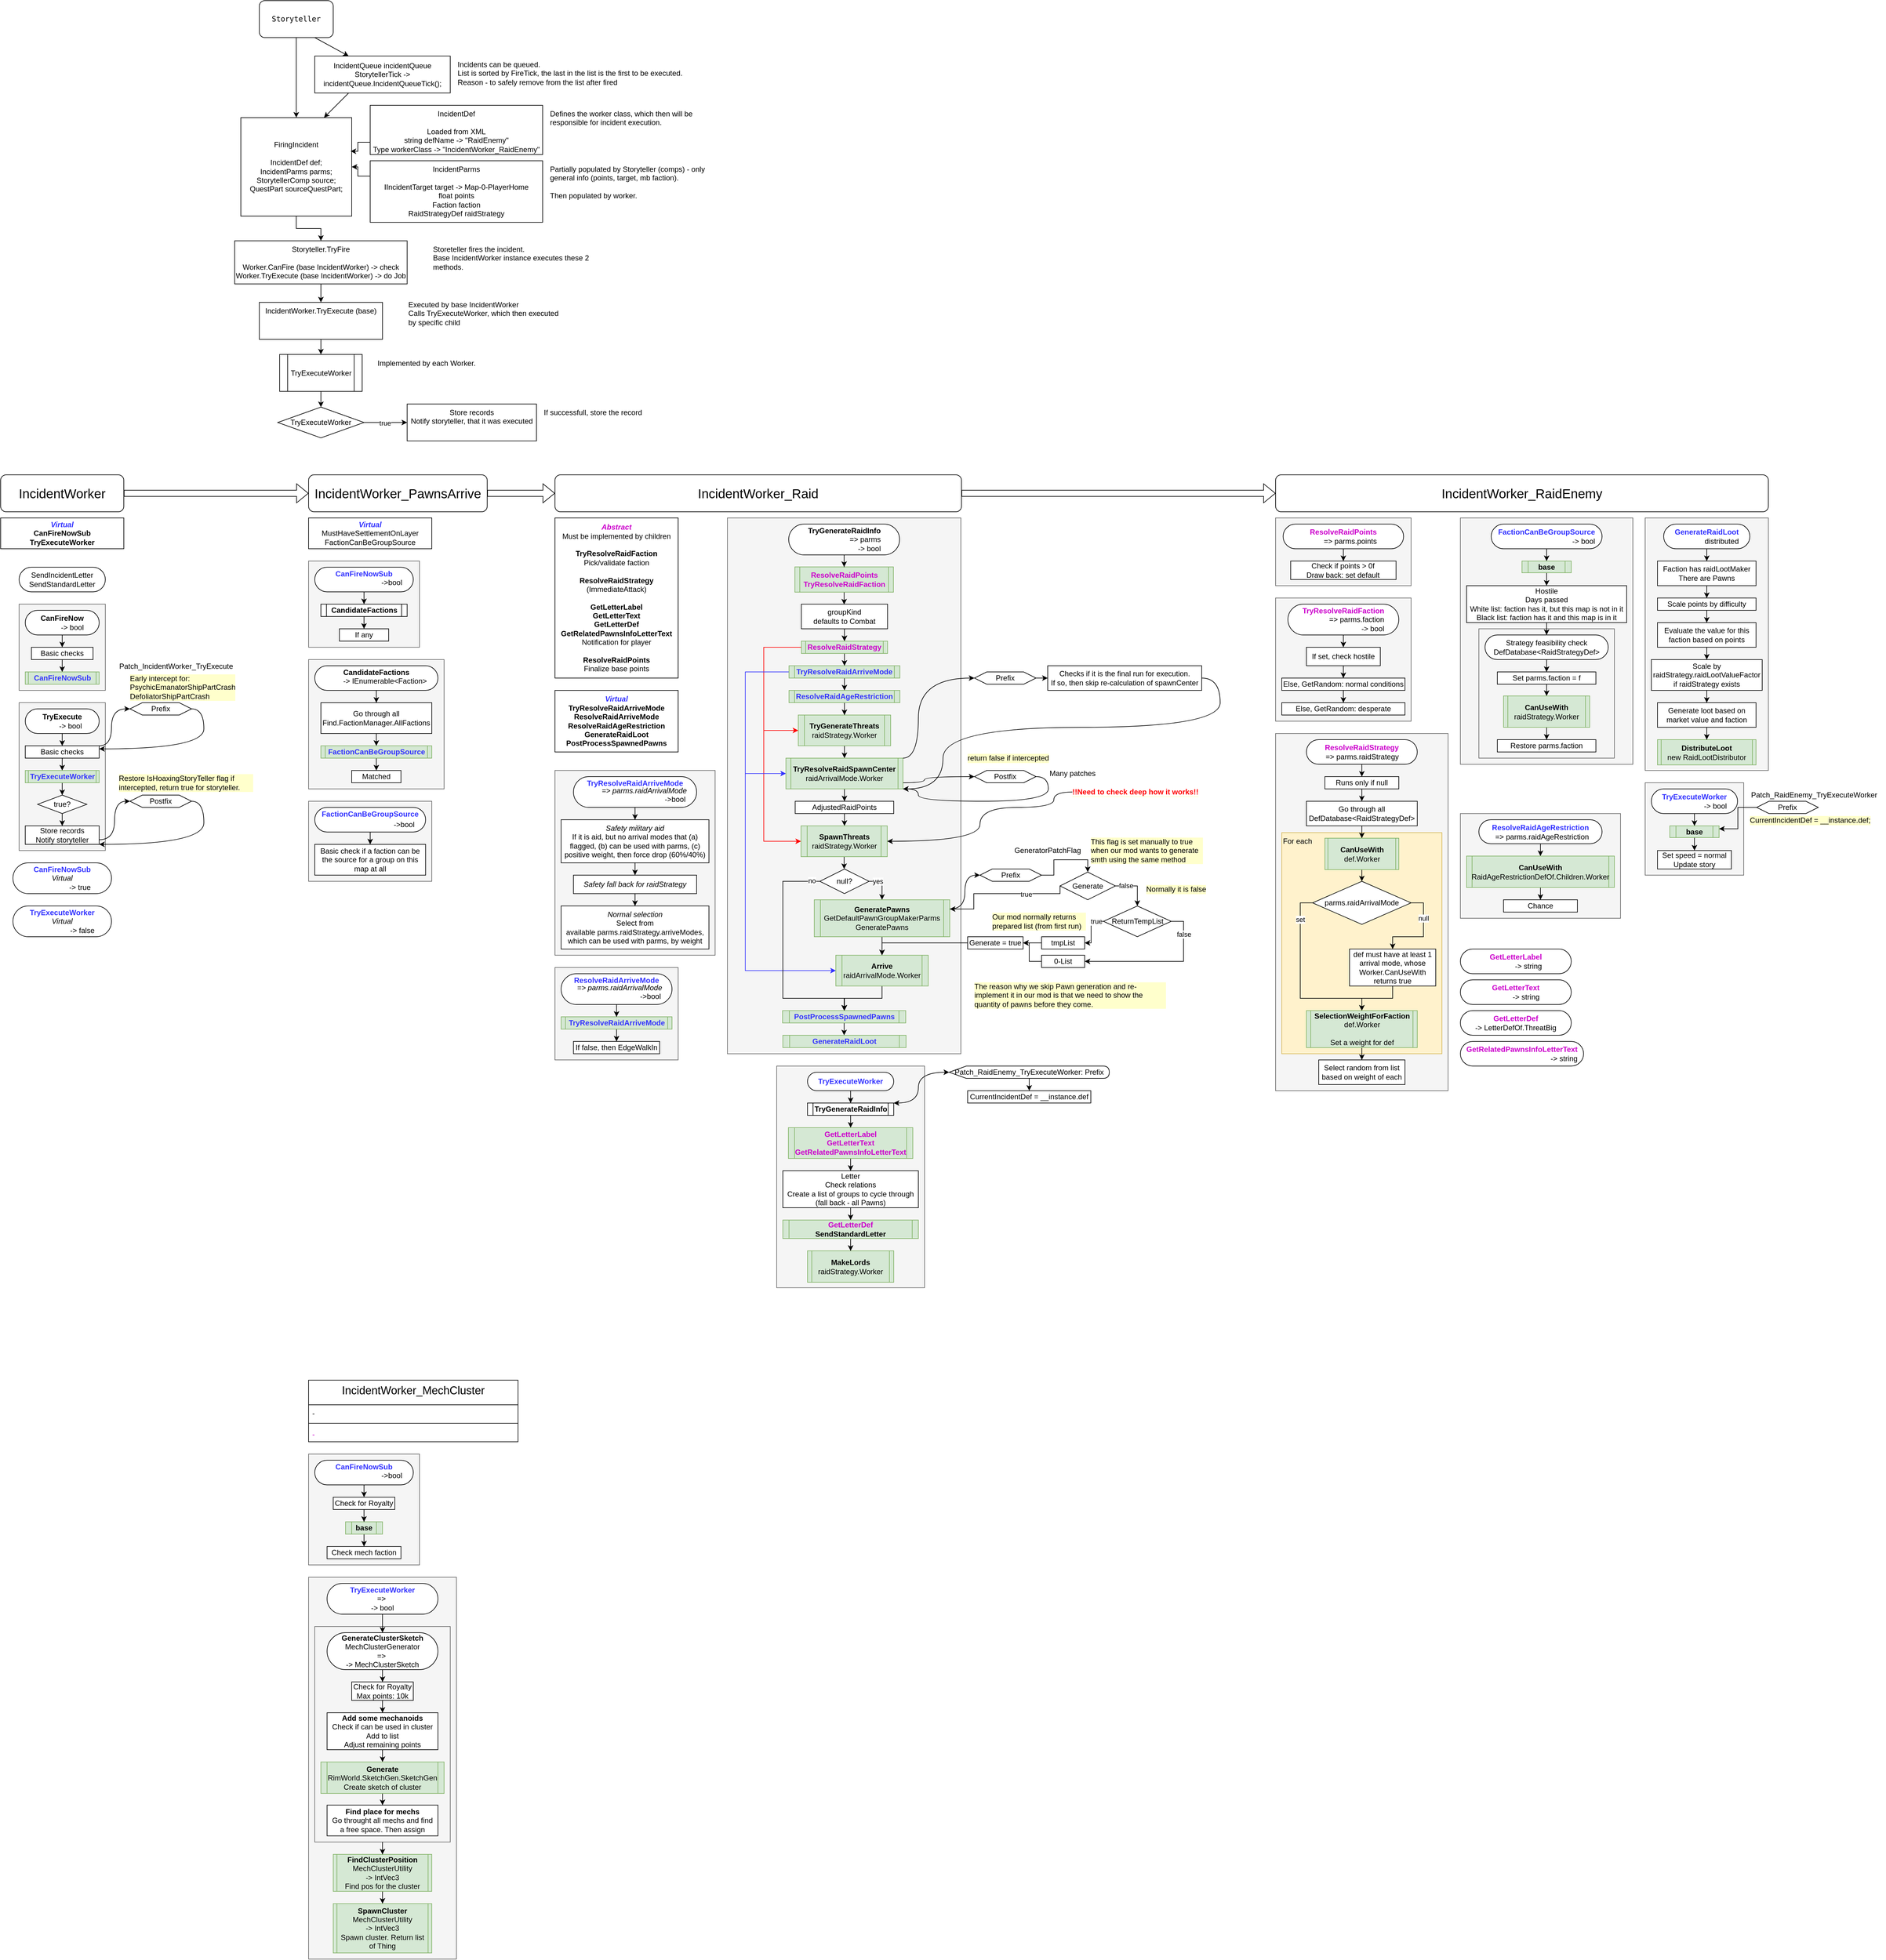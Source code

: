 <mxfile version="28.1.2">
  <diagram name="Page-1" id="fV3hQE0dxuffZx4B_WZl">
    <mxGraphModel dx="3204" dy="1432" grid="1" gridSize="10" guides="0" tooltips="1" connect="1" arrows="0" fold="1" page="1" pageScale="1" pageWidth="827" pageHeight="1169" math="0" shadow="0">
      <root>
        <mxCell id="0" />
        <mxCell id="1" parent="0" />
        <mxCell id="DYolzxln7jAGXBVzfGWy-4" value="" style="group" vertex="1" connectable="0" parent="1">
          <mxGeometry x="840" y="850" width="379" height="870" as="geometry" />
        </mxCell>
        <mxCell id="v0YyFfMFPHar8UtoXrKx-92" value="" style="rounded=0;whiteSpace=wrap;html=1;fillColor=#f5f5f5;fontColor=#333333;strokeColor=#666666;" parent="DYolzxln7jAGXBVzfGWy-4" vertex="1">
          <mxGeometry width="379" height="870" as="geometry" />
        </mxCell>
        <mxCell id="v0YyFfMFPHar8UtoXrKx-281" style="edgeStyle=orthogonalEdgeStyle;rounded=0;orthogonalLoop=1;jettySize=auto;html=1;exitX=0.5;exitY=1;exitDx=0;exitDy=0;" parent="DYolzxln7jAGXBVzfGWy-4" source="v0YyFfMFPHar8UtoXrKx-279" target="v0YyFfMFPHar8UtoXrKx-49" edge="1">
          <mxGeometry relative="1" as="geometry" />
        </mxCell>
        <mxCell id="v0YyFfMFPHar8UtoXrKx-279" value="&lt;div&gt;&lt;span style=&quot;color: rgb(204, 0, 204);&quot;&gt;&lt;b&gt;ResolveRaidPoints&lt;/b&gt;&lt;/span&gt;&lt;/div&gt;&lt;div&gt;&lt;span style=&quot;color: rgb(204, 0, 204);&quot;&gt;&lt;b&gt;TryResolveRaidFaction&lt;/b&gt;&lt;/span&gt;&lt;/div&gt;" style="shape=process;whiteSpace=wrap;html=1;backgroundOutline=1;size=0.05;fillColor=#d5e8d4;strokeColor=#82b366;" parent="DYolzxln7jAGXBVzfGWy-4" vertex="1">
          <mxGeometry x="109.5" y="79.5" width="160" height="41" as="geometry" />
        </mxCell>
        <mxCell id="v0YyFfMFPHar8UtoXrKx-140" value="" style="edgeStyle=orthogonalEdgeStyle;rounded=0;orthogonalLoop=1;jettySize=auto;html=1;" parent="DYolzxln7jAGXBVzfGWy-4" source="v0YyFfMFPHar8UtoXrKx-138" edge="1">
          <mxGeometry relative="1" as="geometry">
            <mxPoint x="189.957" y="390" as="targetPoint" />
          </mxGeometry>
        </mxCell>
        <mxCell id="v0YyFfMFPHar8UtoXrKx-138" value="&lt;font style=&quot;color: rgb(0, 0, 0);&quot;&gt;&lt;b&gt;TryGenerateThreats&lt;/b&gt;&lt;/font&gt;&lt;div&gt;&lt;div&gt;&lt;span style=&quot;background-color: transparent;&quot;&gt;raidStrategy.Worker&lt;/span&gt;&lt;/div&gt;&lt;/div&gt;" style="shape=process;whiteSpace=wrap;html=1;backgroundOutline=1;fillColor=#d5e8d4;strokeColor=#82b366;size=0.067;" parent="DYolzxln7jAGXBVzfGWy-4" vertex="1">
          <mxGeometry x="115" y="320" width="150" height="50" as="geometry" />
        </mxCell>
        <mxCell id="v0YyFfMFPHar8UtoXrKx-53" value="" style="edgeStyle=orthogonalEdgeStyle;rounded=0;orthogonalLoop=1;jettySize=auto;html=1;" parent="DYolzxln7jAGXBVzfGWy-4" source="v0YyFfMFPHar8UtoXrKx-49" edge="1">
          <mxGeometry relative="1" as="geometry">
            <mxPoint x="190" y="200" as="targetPoint" />
          </mxGeometry>
        </mxCell>
        <mxCell id="v0YyFfMFPHar8UtoXrKx-54" value="" style="edgeStyle=orthogonalEdgeStyle;rounded=0;orthogonalLoop=1;jettySize=auto;html=1;" parent="DYolzxln7jAGXBVzfGWy-4" source="v0YyFfMFPHar8UtoXrKx-49" edge="1">
          <mxGeometry relative="1" as="geometry">
            <mxPoint x="190" y="200" as="targetPoint" />
          </mxGeometry>
        </mxCell>
        <mxCell id="v0YyFfMFPHar8UtoXrKx-49" value="&lt;font style=&quot;background-color: light-dark(#ffffff, var(--ge-dark-color, #121212)); color: rgb(0, 0, 0);&quot;&gt;groupKind&lt;/font&gt;&lt;div&gt;&lt;font style=&quot;background-color: light-dark(#ffffff, var(--ge-dark-color, #121212)); color: rgb(0, 0, 0);&quot;&gt;defaults to&amp;nbsp;Combat&lt;/font&gt;&lt;/div&gt;" style="rounded=0;whiteSpace=wrap;html=1;" parent="DYolzxln7jAGXBVzfGWy-4" vertex="1">
          <mxGeometry x="120" y="140" width="140" height="40" as="geometry" />
        </mxCell>
        <mxCell id="v0YyFfMFPHar8UtoXrKx-63" style="edgeStyle=orthogonalEdgeStyle;rounded=0;orthogonalLoop=1;jettySize=auto;html=1;exitX=0;exitY=0.5;exitDx=0;exitDy=0;strokeColor=#FF0000;" parent="DYolzxln7jAGXBVzfGWy-4" target="v0YyFfMFPHar8UtoXrKx-138" edge="1">
          <mxGeometry relative="1" as="geometry">
            <mxPoint x="120" y="210" as="sourcePoint" />
            <mxPoint x="110" y="345" as="targetPoint" />
            <Array as="points">
              <mxPoint x="59" y="210" />
              <mxPoint x="59" y="345" />
            </Array>
          </mxGeometry>
        </mxCell>
        <mxCell id="v0YyFfMFPHar8UtoXrKx-86" style="edgeStyle=orthogonalEdgeStyle;rounded=0;orthogonalLoop=1;jettySize=auto;html=1;exitX=0;exitY=0.5;exitDx=0;exitDy=0;strokeColor=#FF0000;" parent="DYolzxln7jAGXBVzfGWy-4" target="v0YyFfMFPHar8UtoXrKx-144" edge="1">
          <mxGeometry relative="1" as="geometry">
            <mxPoint x="120" y="210" as="sourcePoint" />
            <mxPoint x="100" y="525" as="targetPoint" />
            <Array as="points">
              <mxPoint x="59" y="210" />
              <mxPoint x="59" y="525" />
            </Array>
          </mxGeometry>
        </mxCell>
        <mxCell id="v0YyFfMFPHar8UtoXrKx-64" style="edgeStyle=orthogonalEdgeStyle;rounded=0;orthogonalLoop=1;jettySize=auto;html=1;exitX=0;exitY=0.5;exitDx=0;exitDy=0;strokeColor=#3333FF;" parent="DYolzxln7jAGXBVzfGWy-4" target="v0YyFfMFPHar8UtoXrKx-142" edge="1">
          <mxGeometry relative="1" as="geometry">
            <mxPoint x="100" y="415" as="targetPoint" />
            <Array as="points">
              <mxPoint x="29" y="250" />
              <mxPoint x="29" y="415" />
            </Array>
            <mxPoint x="100" y="250" as="sourcePoint" />
          </mxGeometry>
        </mxCell>
        <mxCell id="v0YyFfMFPHar8UtoXrKx-87" style="edgeStyle=orthogonalEdgeStyle;rounded=0;orthogonalLoop=1;jettySize=auto;html=1;exitX=0;exitY=0.5;exitDx=0;exitDy=0;strokeColor=#3333FF;" parent="DYolzxln7jAGXBVzfGWy-4" target="v0YyFfMFPHar8UtoXrKx-146" edge="1">
          <mxGeometry relative="1" as="geometry">
            <mxPoint x="171" y="735" as="targetPoint" />
            <Array as="points">
              <mxPoint x="29" y="250" />
              <mxPoint x="29" y="735" />
            </Array>
            <mxPoint x="100" y="250" as="sourcePoint" />
          </mxGeometry>
        </mxCell>
        <mxCell id="v0YyFfMFPHar8UtoXrKx-70" value="" style="edgeStyle=orthogonalEdgeStyle;rounded=0;orthogonalLoop=1;jettySize=auto;html=1;" parent="DYolzxln7jAGXBVzfGWy-4" source="v0YyFfMFPHar8UtoXrKx-68" edge="1">
          <mxGeometry relative="1" as="geometry">
            <mxPoint x="189.957" y="500" as="targetPoint" />
          </mxGeometry>
        </mxCell>
        <mxCell id="v0YyFfMFPHar8UtoXrKx-68" value="AdjustedRaidPoints" style="rounded=0;whiteSpace=wrap;html=1;" parent="DYolzxln7jAGXBVzfGWy-4" vertex="1">
          <mxGeometry x="110" y="460" width="160" height="20" as="geometry" />
        </mxCell>
        <mxCell id="v0YyFfMFPHar8UtoXrKx-74" style="edgeStyle=orthogonalEdgeStyle;rounded=0;orthogonalLoop=1;jettySize=auto;html=1;exitX=1;exitY=0.5;exitDx=0;exitDy=0;entryX=0.5;entryY=0;entryDx=0;entryDy=0;" parent="DYolzxln7jAGXBVzfGWy-4" source="v0YyFfMFPHar8UtoXrKx-71" edge="1">
          <mxGeometry relative="1" as="geometry">
            <mxPoint x="251" y="620" as="targetPoint" />
          </mxGeometry>
        </mxCell>
        <mxCell id="v0YyFfMFPHar8UtoXrKx-75" value="yes" style="edgeLabel;html=1;align=center;verticalAlign=middle;resizable=0;points=[];" parent="v0YyFfMFPHar8UtoXrKx-74" vertex="1" connectable="0">
          <mxGeometry x="-0.472" relative="1" as="geometry">
            <mxPoint as="offset" />
          </mxGeometry>
        </mxCell>
        <mxCell id="v0YyFfMFPHar8UtoXrKx-81" style="edgeStyle=orthogonalEdgeStyle;rounded=0;orthogonalLoop=1;jettySize=auto;html=1;exitX=0;exitY=0.5;exitDx=0;exitDy=0;" parent="DYolzxln7jAGXBVzfGWy-4" source="v0YyFfMFPHar8UtoXrKx-71" target="dDd5OGA8RlVPMjsbOSa7-169" edge="1">
          <mxGeometry relative="1" as="geometry">
            <Array as="points">
              <mxPoint x="90" y="590" />
              <mxPoint x="90" y="780" />
              <mxPoint x="190" y="780" />
            </Array>
          </mxGeometry>
        </mxCell>
        <mxCell id="v0YyFfMFPHar8UtoXrKx-82" value="no" style="edgeLabel;html=1;align=center;verticalAlign=middle;resizable=0;points=[];" parent="v0YyFfMFPHar8UtoXrKx-81" vertex="1" connectable="0">
          <mxGeometry x="-0.928" y="-1" relative="1" as="geometry">
            <mxPoint as="offset" />
          </mxGeometry>
        </mxCell>
        <mxCell id="v0YyFfMFPHar8UtoXrKx-71" value="null?" style="rhombus;whiteSpace=wrap;html=1;" parent="DYolzxln7jAGXBVzfGWy-4" vertex="1">
          <mxGeometry x="150" y="570" width="80" height="40" as="geometry" />
        </mxCell>
        <mxCell id="v0YyFfMFPHar8UtoXrKx-143" value="" style="edgeStyle=orthogonalEdgeStyle;rounded=0;orthogonalLoop=1;jettySize=auto;html=1;" parent="DYolzxln7jAGXBVzfGWy-4" source="v0YyFfMFPHar8UtoXrKx-142" target="v0YyFfMFPHar8UtoXrKx-68" edge="1">
          <mxGeometry relative="1" as="geometry" />
        </mxCell>
        <mxCell id="v0YyFfMFPHar8UtoXrKx-142" value="&lt;font style=&quot;color: rgb(0, 0, 0);&quot;&gt;&lt;b&gt;TryResolveRaidSpawnCenter&lt;/b&gt;&lt;/font&gt;&lt;div&gt;&lt;div&gt;&lt;span style=&quot;background-color: transparent;&quot;&gt;raidArrivalMode.Worker&lt;/span&gt;&lt;/div&gt;&lt;/div&gt;" style="shape=process;whiteSpace=wrap;html=1;backgroundOutline=1;fillColor=#d5e8d4;strokeColor=#82b366;size=0.043;" parent="DYolzxln7jAGXBVzfGWy-4" vertex="1">
          <mxGeometry x="95" y="390" width="190" height="50" as="geometry" />
        </mxCell>
        <mxCell id="dDd5OGA8RlVPMjsbOSa7-173" style="edgeStyle=orthogonalEdgeStyle;rounded=0;orthogonalLoop=1;jettySize=auto;html=1;exitX=0.5;exitY=1;exitDx=0;exitDy=0;" parent="DYolzxln7jAGXBVzfGWy-4" source="v0YyFfMFPHar8UtoXrKx-144" target="v0YyFfMFPHar8UtoXrKx-71" edge="1">
          <mxGeometry relative="1" as="geometry" />
        </mxCell>
        <mxCell id="v0YyFfMFPHar8UtoXrKx-144" value="&lt;div&gt;&lt;b&gt;SpawnThreats&lt;/b&gt;&lt;/div&gt;&lt;div&gt;&lt;span style=&quot;background-color: transparent;&quot;&gt;raidStrategy.Worker&lt;/span&gt;&lt;/div&gt;" style="shape=process;whiteSpace=wrap;html=1;backgroundOutline=1;fillColor=#d5e8d4;strokeColor=#82b366;size=0.071;" parent="DYolzxln7jAGXBVzfGWy-4" vertex="1">
          <mxGeometry x="119.5" y="500" width="140" height="50" as="geometry" />
        </mxCell>
        <mxCell id="dDd5OGA8RlVPMjsbOSa7-170" style="edgeStyle=orthogonalEdgeStyle;rounded=0;orthogonalLoop=1;jettySize=auto;html=1;exitX=0.5;exitY=1;exitDx=0;exitDy=0;" parent="DYolzxln7jAGXBVzfGWy-4" source="v0YyFfMFPHar8UtoXrKx-146" target="dDd5OGA8RlVPMjsbOSa7-169" edge="1">
          <mxGeometry relative="1" as="geometry" />
        </mxCell>
        <mxCell id="v0YyFfMFPHar8UtoXrKx-146" value="&lt;b&gt;Arrive&lt;/b&gt;&lt;div&gt;&lt;span style=&quot;background-color: transparent; color: light-dark(rgb(0, 0, 0), rgb(255, 255, 255));&quot;&gt;raidArrivalMode.Worker&lt;/span&gt;&lt;/div&gt;" style="shape=process;whiteSpace=wrap;html=1;backgroundOutline=1;fillColor=#d5e8d4;strokeColor=#82b366;size=0.067;" parent="DYolzxln7jAGXBVzfGWy-4" vertex="1">
          <mxGeometry x="176" y="710" width="150" height="50" as="geometry" />
        </mxCell>
        <mxCell id="v0YyFfMFPHar8UtoXrKx-149" value="" style="edgeStyle=orthogonalEdgeStyle;rounded=0;orthogonalLoop=1;jettySize=auto;html=1;" parent="DYolzxln7jAGXBVzfGWy-4" source="v0YyFfMFPHar8UtoXrKx-148" target="v0YyFfMFPHar8UtoXrKx-146" edge="1">
          <mxGeometry relative="1" as="geometry" />
        </mxCell>
        <mxCell id="v0YyFfMFPHar8UtoXrKx-148" value="&lt;b&gt;GeneratePawns&lt;/b&gt;&lt;div&gt;&lt;span style=&quot;background-color: transparent; color: light-dark(rgb(0, 0, 0), rgb(255, 255, 255));&quot;&gt;GetDefaultPawnGroupMakerParms&lt;/span&gt;&lt;/div&gt;&lt;div&gt;GeneratePawns&lt;/div&gt;" style="shape=process;whiteSpace=wrap;html=1;backgroundOutline=1;fillColor=#d5e8d4;strokeColor=#82b366;size=0.045;" parent="DYolzxln7jAGXBVzfGWy-4" vertex="1">
          <mxGeometry x="141" y="620" width="220" height="60" as="geometry" />
        </mxCell>
        <mxCell id="dDd5OGA8RlVPMjsbOSa7-156" style="edgeStyle=orthogonalEdgeStyle;rounded=0;orthogonalLoop=1;jettySize=auto;html=1;exitX=0.5;exitY=1;exitDx=0;exitDy=0;" parent="DYolzxln7jAGXBVzfGWy-4" source="v0YyFfMFPHar8UtoXrKx-282" target="dDd5OGA8RlVPMjsbOSa7-155" edge="1">
          <mxGeometry relative="1" as="geometry" />
        </mxCell>
        <mxCell id="v0YyFfMFPHar8UtoXrKx-282" value="&lt;span style=&quot;color: rgb(204, 0, 204);&quot;&gt;ResolveRaidStrategy&lt;/span&gt;" style="shape=process;whiteSpace=wrap;html=1;backgroundOutline=1;size=0.05;fontStyle=1;fillColor=#d5e8d4;strokeColor=#82b366;" parent="DYolzxln7jAGXBVzfGWy-4" vertex="1">
          <mxGeometry x="120" y="200" width="140" height="20" as="geometry" />
        </mxCell>
        <mxCell id="dDd5OGA8RlVPMjsbOSa7-159" style="edgeStyle=orthogonalEdgeStyle;rounded=0;orthogonalLoop=1;jettySize=auto;html=1;exitX=0.5;exitY=1;exitDx=0;exitDy=0;" parent="DYolzxln7jAGXBVzfGWy-4" source="dDd5OGA8RlVPMjsbOSa7-155" target="dDd5OGA8RlVPMjsbOSa7-158" edge="1">
          <mxGeometry relative="1" as="geometry" />
        </mxCell>
        <mxCell id="dDd5OGA8RlVPMjsbOSa7-155" value="&lt;span style=&quot;color: rgb(51, 51, 255);&quot;&gt;TryResolveRaidArriveMode&lt;/span&gt;" style="shape=process;whiteSpace=wrap;html=1;backgroundOutline=1;size=0.05;fontStyle=1;fillColor=#d5e8d4;strokeColor=#82b366;" parent="DYolzxln7jAGXBVzfGWy-4" vertex="1">
          <mxGeometry x="100" y="240" width="180" height="20" as="geometry" />
        </mxCell>
        <mxCell id="dDd5OGA8RlVPMjsbOSa7-160" style="edgeStyle=orthogonalEdgeStyle;rounded=0;orthogonalLoop=1;jettySize=auto;html=1;exitX=0.5;exitY=1;exitDx=0;exitDy=0;" parent="DYolzxln7jAGXBVzfGWy-4" source="dDd5OGA8RlVPMjsbOSa7-158" target="v0YyFfMFPHar8UtoXrKx-138" edge="1">
          <mxGeometry relative="1" as="geometry" />
        </mxCell>
        <mxCell id="dDd5OGA8RlVPMjsbOSa7-158" value="&lt;span style=&quot;color: rgb(51, 51, 255);&quot;&gt;ResolveRaidAgeRestriction&lt;/span&gt;" style="shape=process;whiteSpace=wrap;html=1;backgroundOutline=1;size=0.05;fontStyle=1;fillColor=#d5e8d4;strokeColor=#82b366;" parent="DYolzxln7jAGXBVzfGWy-4" vertex="1">
          <mxGeometry x="100" y="280" width="180" height="20" as="geometry" />
        </mxCell>
        <mxCell id="dDd5OGA8RlVPMjsbOSa7-172" style="edgeStyle=orthogonalEdgeStyle;rounded=0;orthogonalLoop=1;jettySize=auto;html=1;exitX=0.5;exitY=1;exitDx=0;exitDy=0;" parent="DYolzxln7jAGXBVzfGWy-4" source="dDd5OGA8RlVPMjsbOSa7-169" target="dDd5OGA8RlVPMjsbOSa7-171" edge="1">
          <mxGeometry relative="1" as="geometry" />
        </mxCell>
        <mxCell id="dDd5OGA8RlVPMjsbOSa7-169" value="&lt;b&gt;&lt;font style=&quot;color: rgb(51, 51, 255);&quot;&gt;PostProcessSpawnedPawns&lt;/font&gt;&lt;/b&gt;" style="shape=process;whiteSpace=wrap;html=1;backgroundOutline=1;fillColor=#d5e8d4;strokeColor=#82b366;size=0.056;" parent="DYolzxln7jAGXBVzfGWy-4" vertex="1">
          <mxGeometry x="89.5" y="800" width="200" height="20" as="geometry" />
        </mxCell>
        <mxCell id="dDd5OGA8RlVPMjsbOSa7-171" value="&lt;b&gt;&lt;font style=&quot;color: rgb(51, 51, 255);&quot;&gt;GenerateRaidLoot&lt;/font&gt;&lt;/b&gt;" style="shape=process;whiteSpace=wrap;html=1;backgroundOutline=1;fillColor=#d5e8d4;strokeColor=#82b366;size=0.056;" parent="DYolzxln7jAGXBVzfGWy-4" vertex="1">
          <mxGeometry x="90" y="840" width="200" height="20" as="geometry" />
        </mxCell>
        <mxCell id="DYolzxln7jAGXBVzfGWy-3" style="edgeStyle=orthogonalEdgeStyle;rounded=0;orthogonalLoop=1;jettySize=auto;html=1;exitX=0.5;exitY=0.5;exitDx=0;exitDy=25;exitPerimeter=0;" edge="1" parent="DYolzxln7jAGXBVzfGWy-4" source="dDd5OGA8RlVPMjsbOSa7-195" target="v0YyFfMFPHar8UtoXrKx-279">
          <mxGeometry relative="1" as="geometry" />
        </mxCell>
        <mxCell id="dDd5OGA8RlVPMjsbOSa7-195" value="&lt;b&gt;TryGenerateRaidInfo&lt;/b&gt;&lt;br&gt;&lt;div style=&quot;text-align: right;&quot;&gt;&lt;span style=&quot;background-color: transparent;&quot;&gt;=&amp;gt;&amp;nbsp;parms&lt;/span&gt;&lt;/div&gt;&lt;div style=&quot;text-align: right;&quot;&gt;-&amp;gt; bool&lt;span style=&quot;background-color: transparent;&quot;&gt;&lt;/span&gt;&lt;/div&gt;" style="html=1;dashed=0;whiteSpace=wrap;shape=mxgraph.dfd.start" parent="DYolzxln7jAGXBVzfGWy-4" vertex="1">
          <mxGeometry x="99.5" y="10" width="180" height="50" as="geometry" />
        </mxCell>
        <mxCell id="9xvX5aYy29unOBB1nH0w-16" style="edgeStyle=orthogonalEdgeStyle;rounded=0;orthogonalLoop=1;jettySize=auto;html=1;exitX=1;exitY=0;exitDx=0;exitDy=0;entryX=0;entryY=0.5;entryDx=0;entryDy=0;curved=1;" parent="DYolzxln7jAGXBVzfGWy-4" source="v0YyFfMFPHar8UtoXrKx-142" target="9xvX5aYy29unOBB1nH0w-15" edge="1">
          <mxGeometry relative="1" as="geometry">
            <Array as="points">
              <mxPoint x="310" y="390" />
              <mxPoint x="310" y="260" />
            </Array>
          </mxGeometry>
        </mxCell>
        <mxCell id="9xvX5aYy29unOBB1nH0w-5" style="edgeStyle=orthogonalEdgeStyle;rounded=0;orthogonalLoop=1;jettySize=auto;html=1;exitX=1.002;exitY=0.8;exitDx=0;exitDy=0;entryX=0;entryY=0.5;entryDx=0;entryDy=0;curved=1;exitPerimeter=0;" parent="DYolzxln7jAGXBVzfGWy-4" source="v0YyFfMFPHar8UtoXrKx-142" target="dDd5OGA8RlVPMjsbOSa7-224" edge="1">
          <mxGeometry relative="1" as="geometry">
            <Array as="points">
              <mxPoint x="320" y="430" />
              <mxPoint x="320" y="420" />
            </Array>
          </mxGeometry>
        </mxCell>
        <mxCell id="dDd5OGA8RlVPMjsbOSa7-258" style="edgeStyle=orthogonalEdgeStyle;rounded=0;orthogonalLoop=1;jettySize=auto;html=1;exitX=0;exitY=0.5;exitDx=0;exitDy=0;entryX=0.5;entryY=0;entryDx=0;entryDy=0;" parent="DYolzxln7jAGXBVzfGWy-4" source="dDd5OGA8RlVPMjsbOSa7-255" target="v0YyFfMFPHar8UtoXrKx-146" edge="1">
          <mxGeometry relative="1" as="geometry" />
        </mxCell>
        <mxCell id="MPz2nJt2sgB7jwvgVszr-1" value="&lt;code data-end=&quot;301&quot; data-start=&quot;288&quot;&gt;Storyteller&lt;/code&gt;" style="rounded=1;whiteSpace=wrap;html=1;" parent="1" vertex="1">
          <mxGeometry x="80" y="10" width="120" height="60" as="geometry" />
        </mxCell>
        <mxCell id="MPz2nJt2sgB7jwvgVszr-2" value="&lt;div&gt;IncidentQueue incidentQueue&lt;/div&gt;&lt;div&gt;StorytellerTick -&amp;gt; incidentQueue.IncidentQueueTick();&lt;/div&gt;" style="rounded=0;whiteSpace=wrap;html=1;" parent="1" vertex="1">
          <mxGeometry x="170" y="100" width="220" height="60" as="geometry" />
        </mxCell>
        <mxCell id="MPz2nJt2sgB7jwvgVszr-24" value="" style="edgeStyle=orthogonalEdgeStyle;rounded=0;orthogonalLoop=1;jettySize=auto;html=1;" parent="1" source="MPz2nJt2sgB7jwvgVszr-3" target="MPz2nJt2sgB7jwvgVszr-23" edge="1">
          <mxGeometry relative="1" as="geometry" />
        </mxCell>
        <mxCell id="MPz2nJt2sgB7jwvgVszr-3" value="&lt;div&gt;FiringIncident&lt;/div&gt;&lt;div&gt;&lt;br&gt;&lt;/div&gt;&lt;div&gt;IncidentDef def;&lt;/div&gt;&lt;div&gt;IncidentParms parms;&lt;/div&gt;&lt;div&gt;StorytellerComp source;&lt;/div&gt;&lt;div&gt;QuestPart sourceQuestPart;&lt;/div&gt;" style="rounded=0;whiteSpace=wrap;html=1;" parent="1" vertex="1">
          <mxGeometry x="50" y="200" width="180" height="160" as="geometry" />
        </mxCell>
        <mxCell id="MPz2nJt2sgB7jwvgVszr-4" value="" style="endArrow=classic;html=1;rounded=0;exitX=0.75;exitY=1;exitDx=0;exitDy=0;entryX=0.25;entryY=0;entryDx=0;entryDy=0;" parent="1" source="MPz2nJt2sgB7jwvgVszr-1" target="MPz2nJt2sgB7jwvgVszr-2" edge="1">
          <mxGeometry width="50" height="50" relative="1" as="geometry">
            <mxPoint x="320" y="290" as="sourcePoint" />
            <mxPoint x="370" y="240" as="targetPoint" />
          </mxGeometry>
        </mxCell>
        <mxCell id="MPz2nJt2sgB7jwvgVszr-5" value="" style="endArrow=classic;html=1;rounded=0;exitX=0.5;exitY=1;exitDx=0;exitDy=0;entryX=0.5;entryY=0;entryDx=0;entryDy=0;" parent="1" source="MPz2nJt2sgB7jwvgVszr-1" target="MPz2nJt2sgB7jwvgVszr-3" edge="1">
          <mxGeometry width="50" height="50" relative="1" as="geometry">
            <mxPoint x="90" y="170" as="sourcePoint" />
            <mxPoint x="140" y="120" as="targetPoint" />
          </mxGeometry>
        </mxCell>
        <mxCell id="MPz2nJt2sgB7jwvgVszr-6" value="" style="endArrow=classic;html=1;rounded=0;exitX=0.25;exitY=1;exitDx=0;exitDy=0;entryX=0.75;entryY=0;entryDx=0;entryDy=0;" parent="1" source="MPz2nJt2sgB7jwvgVszr-2" target="MPz2nJt2sgB7jwvgVszr-3" edge="1">
          <mxGeometry width="50" height="50" relative="1" as="geometry">
            <mxPoint x="230" y="270" as="sourcePoint" />
            <mxPoint x="280" y="220" as="targetPoint" />
          </mxGeometry>
        </mxCell>
        <mxCell id="MPz2nJt2sgB7jwvgVszr-7" value="&lt;div&gt;Incidents can be queued.&lt;/div&gt;&lt;div&gt;List is sorted by FireTick, the last in the list is the first to be executed.&lt;/div&gt;&lt;div&gt;&lt;span style=&quot;background-color: transparent; color: light-dark(rgb(0, 0, 0), rgb(255, 255, 255));&quot;&gt;Reason - to safely remove from the list after fired&lt;/span&gt;&lt;/div&gt;" style="text;html=1;align=left;verticalAlign=top;whiteSpace=wrap;rounded=0;labelPosition=center;verticalLabelPosition=middle;" parent="1" vertex="1">
          <mxGeometry x="400" y="100" width="380" height="50" as="geometry" />
        </mxCell>
        <mxCell id="MPz2nJt2sgB7jwvgVszr-22" value="" style="edgeStyle=orthogonalEdgeStyle;rounded=0;orthogonalLoop=1;jettySize=auto;html=1;entryX=0.99;entryY=0.341;entryDx=0;entryDy=0;entryPerimeter=0;exitX=0;exitY=0.75;exitDx=0;exitDy=0;" parent="1" source="MPz2nJt2sgB7jwvgVszr-8" target="MPz2nJt2sgB7jwvgVszr-3" edge="1">
          <mxGeometry relative="1" as="geometry">
            <Array as="points">
              <mxPoint x="240" y="240" />
              <mxPoint x="240" y="255" />
            </Array>
          </mxGeometry>
        </mxCell>
        <mxCell id="MPz2nJt2sgB7jwvgVszr-8" value="&lt;div&gt;IncidentDef&lt;/div&gt;&lt;div&gt;&lt;br&gt;&lt;/div&gt;&lt;div&gt;Loaded from XML&lt;/div&gt;&lt;div&gt;string defName -&amp;gt; &quot;RaidEnemy&quot;&lt;/div&gt;&lt;div&gt;Type workerClass -&amp;gt; &quot;IncidentWorker_RaidEnemy&quot;&lt;/div&gt;" style="rounded=0;whiteSpace=wrap;html=1;verticalAlign=top;fontSize=12;" parent="1" vertex="1">
          <mxGeometry x="260" y="180" width="280" height="80" as="geometry" />
        </mxCell>
        <mxCell id="MPz2nJt2sgB7jwvgVszr-10" value="&lt;div align=&quot;left&quot;&gt;Defines the worker class, which then will be responsible for incident execution.&lt;/div&gt;" style="text;html=1;align=left;verticalAlign=top;whiteSpace=wrap;rounded=0;labelPosition=center;verticalLabelPosition=middle;" parent="1" vertex="1">
          <mxGeometry x="550" y="180" width="250" height="50" as="geometry" />
        </mxCell>
        <mxCell id="MPz2nJt2sgB7jwvgVszr-21" value="" style="edgeStyle=orthogonalEdgeStyle;rounded=0;orthogonalLoop=1;jettySize=auto;html=1;exitX=0;exitY=0.25;exitDx=0;exitDy=0;" parent="1" source="MPz2nJt2sgB7jwvgVszr-13" target="MPz2nJt2sgB7jwvgVszr-3" edge="1">
          <mxGeometry relative="1" as="geometry" />
        </mxCell>
        <mxCell id="MPz2nJt2sgB7jwvgVszr-13" value="&lt;div&gt;IncidentParms&lt;/div&gt;&lt;div&gt;&lt;br&gt;&lt;/div&gt;&lt;div&gt;IIncidentTarget target -&amp;gt; Map-0-PlayerHome&lt;/div&gt;&lt;div&gt;float points&lt;/div&gt;&lt;div&gt;Faction faction&lt;/div&gt;&lt;div&gt;RaidStrategyDef raidStrategy&lt;/div&gt;" style="rounded=0;whiteSpace=wrap;html=1;verticalAlign=top;" parent="1" vertex="1">
          <mxGeometry x="260" y="270" width="280" height="100" as="geometry" />
        </mxCell>
        <mxCell id="MPz2nJt2sgB7jwvgVszr-18" value="&lt;div&gt;Partially populated by Storyteller (comps) - only general info (points, target, mb faction).&lt;/div&gt;&lt;div&gt;&lt;br&gt;&lt;/div&gt;&lt;div&gt;Then populated by worker.&lt;/div&gt;" style="text;html=1;align=left;verticalAlign=top;whiteSpace=wrap;rounded=0;" parent="1" vertex="1">
          <mxGeometry x="550" y="270" width="260" height="80" as="geometry" />
        </mxCell>
        <mxCell id="MPz2nJt2sgB7jwvgVszr-26" value="" style="edgeStyle=orthogonalEdgeStyle;rounded=0;orthogonalLoop=1;jettySize=auto;html=1;" parent="1" source="MPz2nJt2sgB7jwvgVszr-23" target="MPz2nJt2sgB7jwvgVszr-25" edge="1">
          <mxGeometry relative="1" as="geometry" />
        </mxCell>
        <mxCell id="MPz2nJt2sgB7jwvgVszr-23" value="&lt;div&gt;Storyteller.TryFire&lt;/div&gt;&lt;div&gt;&lt;br&gt;&lt;/div&gt;&lt;div&gt;Worker.CanFire (base IncidentWorker) -&amp;gt; check&lt;/div&gt;&lt;div&gt;Worker.TryExecute (base IncidentWorker) -&amp;gt; do Job&lt;/div&gt;&lt;div&gt;&lt;br&gt;&lt;/div&gt;&lt;div&gt;&lt;br&gt;&lt;/div&gt;" style="whiteSpace=wrap;html=1;rounded=0;verticalAlign=top;" parent="1" vertex="1">
          <mxGeometry x="40" y="400" width="280" height="70" as="geometry" />
        </mxCell>
        <mxCell id="MPz2nJt2sgB7jwvgVszr-49" value="" style="edgeStyle=orthogonalEdgeStyle;rounded=0;orthogonalLoop=1;jettySize=auto;html=1;" parent="1" source="MPz2nJt2sgB7jwvgVszr-25" target="MPz2nJt2sgB7jwvgVszr-47" edge="1">
          <mxGeometry relative="1" as="geometry" />
        </mxCell>
        <mxCell id="MPz2nJt2sgB7jwvgVszr-25" value="IncidentWorker.TryExecute (base)" style="whiteSpace=wrap;html=1;verticalAlign=top;rounded=0;" parent="1" vertex="1">
          <mxGeometry x="80" y="500" width="200" height="60" as="geometry" />
        </mxCell>
        <mxCell id="MPz2nJt2sgB7jwvgVszr-27" value="&lt;div&gt;Storeteller fires the incident.&lt;/div&gt;&lt;div&gt;Base&amp;nbsp;IncidentWorker instance executes these 2 methods.&lt;/div&gt;" style="text;html=1;align=left;verticalAlign=top;whiteSpace=wrap;rounded=0;" parent="1" vertex="1">
          <mxGeometry x="360" y="400" width="260" height="70" as="geometry" />
        </mxCell>
        <mxCell id="MPz2nJt2sgB7jwvgVszr-32" value="&lt;div&gt;Executed by base&amp;nbsp;IncidentWorker&lt;/div&gt;&lt;div&gt;Calls TryExecuteWorker, which then executed by specific child&lt;/div&gt;" style="text;html=1;align=left;verticalAlign=top;whiteSpace=wrap;rounded=0;" parent="1" vertex="1">
          <mxGeometry x="320" y="490" width="260" height="50" as="geometry" />
        </mxCell>
        <mxCell id="MPz2nJt2sgB7jwvgVszr-33" value="&lt;div&gt;Store records&lt;/div&gt;&lt;div&gt;Notify storyteller, that it was executed&lt;/div&gt;" style="whiteSpace=wrap;html=1;verticalAlign=top;rounded=0;" parent="1" vertex="1">
          <mxGeometry x="320" y="665" width="210" height="60" as="geometry" />
        </mxCell>
        <mxCell id="MPz2nJt2sgB7jwvgVszr-39" value="If successfull, store the record" style="text;html=1;align=left;verticalAlign=top;whiteSpace=wrap;rounded=0;" parent="1" vertex="1">
          <mxGeometry x="540" y="665" width="220" height="50" as="geometry" />
        </mxCell>
        <mxCell id="MPz2nJt2sgB7jwvgVszr-40" value="TryExecuteWorker" style="rhombus;whiteSpace=wrap;html=1;" parent="1" vertex="1">
          <mxGeometry x="110" y="670" width="140" height="50" as="geometry" />
        </mxCell>
        <mxCell id="MPz2nJt2sgB7jwvgVszr-43" value="" style="endArrow=classic;html=1;rounded=0;entryX=0;entryY=0.5;entryDx=0;entryDy=0;exitX=1;exitY=0.5;exitDx=0;exitDy=0;" parent="1" source="MPz2nJt2sgB7jwvgVszr-40" target="MPz2nJt2sgB7jwvgVszr-33" edge="1">
          <mxGeometry width="50" height="50" relative="1" as="geometry">
            <mxPoint x="300" y="720" as="sourcePoint" />
            <mxPoint x="350" y="670" as="targetPoint" />
          </mxGeometry>
        </mxCell>
        <mxCell id="MPz2nJt2sgB7jwvgVszr-44" value="true" style="edgeLabel;html=1;align=center;verticalAlign=middle;resizable=0;points=[];" parent="MPz2nJt2sgB7jwvgVszr-43" vertex="1" connectable="0">
          <mxGeometry x="-0.029" y="-1" relative="1" as="geometry">
            <mxPoint as="offset" />
          </mxGeometry>
        </mxCell>
        <mxCell id="MPz2nJt2sgB7jwvgVszr-53" value="" style="edgeStyle=orthogonalEdgeStyle;rounded=0;orthogonalLoop=1;jettySize=auto;html=1;" parent="1" source="MPz2nJt2sgB7jwvgVszr-47" target="MPz2nJt2sgB7jwvgVszr-40" edge="1">
          <mxGeometry relative="1" as="geometry" />
        </mxCell>
        <mxCell id="MPz2nJt2sgB7jwvgVszr-47" value="TryExecuteWorker" style="shape=process;whiteSpace=wrap;html=1;backgroundOutline=1;" parent="1" vertex="1">
          <mxGeometry x="113" y="584.5" width="134" height="60" as="geometry" />
        </mxCell>
        <mxCell id="MPz2nJt2sgB7jwvgVszr-54" value="Implemented by each Worker." style="text;html=1;align=left;verticalAlign=top;whiteSpace=wrap;rounded=0;" parent="1" vertex="1">
          <mxGeometry x="270" y="585" width="260" height="50" as="geometry" />
        </mxCell>
        <mxCell id="v0YyFfMFPHar8UtoXrKx-1" value="&lt;font style=&quot;font-size: 21px;&quot;&gt;IncidentWorker&lt;/font&gt;" style="rounded=1;whiteSpace=wrap;html=1;" parent="1" vertex="1">
          <mxGeometry x="-340" y="780" width="200" height="60" as="geometry" />
        </mxCell>
        <mxCell id="v0YyFfMFPHar8UtoXrKx-23" value="" style="edgeStyle=orthogonalEdgeStyle;rounded=0;orthogonalLoop=1;jettySize=auto;html=1;shape=flexArrow;" parent="1" source="v0YyFfMFPHar8UtoXrKx-4" target="v0YyFfMFPHar8UtoXrKx-22" edge="1">
          <mxGeometry relative="1" as="geometry" />
        </mxCell>
        <mxCell id="v0YyFfMFPHar8UtoXrKx-4" value="&lt;font style=&quot;font-size: 21px;&quot;&gt;IncidentWorker_PawnsArrive&lt;/font&gt;" style="rounded=1;whiteSpace=wrap;html=1;" parent="1" vertex="1">
          <mxGeometry x="160" y="780" width="290" height="60" as="geometry" />
        </mxCell>
        <mxCell id="v0YyFfMFPHar8UtoXrKx-15" value="" style="shape=flexArrow;endArrow=classic;html=1;rounded=0;exitX=1;exitY=0.5;exitDx=0;exitDy=0;entryX=0;entryY=0.5;entryDx=0;entryDy=0;" parent="1" source="v0YyFfMFPHar8UtoXrKx-1" target="v0YyFfMFPHar8UtoXrKx-4" edge="1">
          <mxGeometry width="50" height="50" relative="1" as="geometry">
            <mxPoint x="210" y="800" as="sourcePoint" />
            <mxPoint x="260" y="750" as="targetPoint" />
          </mxGeometry>
        </mxCell>
        <mxCell id="v0YyFfMFPHar8UtoXrKx-154" value="" style="edgeStyle=orthogonalEdgeStyle;rounded=0;orthogonalLoop=1;jettySize=auto;html=1;shape=flexArrow;" parent="1" source="v0YyFfMFPHar8UtoXrKx-22" target="v0YyFfMFPHar8UtoXrKx-153" edge="1">
          <mxGeometry relative="1" as="geometry" />
        </mxCell>
        <mxCell id="v0YyFfMFPHar8UtoXrKx-22" value="&lt;font&gt;IncidentWorker_Raid&lt;/font&gt;" style="rounded=1;whiteSpace=wrap;html=1;fontSize=21;" parent="1" vertex="1">
          <mxGeometry x="560" y="780" width="660" height="60" as="geometry" />
        </mxCell>
        <mxCell id="v0YyFfMFPHar8UtoXrKx-25" value="&lt;div&gt;&lt;i&gt;&lt;b&gt;&lt;font style=&quot;color: rgb(51, 51, 255);&quot;&gt;Virtual&lt;/font&gt;&lt;/b&gt;&lt;/i&gt;&lt;/div&gt;MustHaveSettlementOnLayer&lt;div&gt;FactionCanBeGroupSource&lt;/div&gt;" style="rounded=0;whiteSpace=wrap;html=1;" parent="1" vertex="1">
          <mxGeometry x="160" y="850" width="200" height="50" as="geometry" />
        </mxCell>
        <mxCell id="v0YyFfMFPHar8UtoXrKx-26" value="&lt;i&gt;&lt;b&gt;&lt;font style=&quot;color: rgb(204, 0, 204);&quot;&gt;Abstract&lt;/font&gt;&lt;/b&gt;&lt;/i&gt;&lt;div&gt;Must be implemented by children&lt;/div&gt;&lt;div&gt;&lt;br&gt;&lt;div&gt;&lt;b&gt;TryResolveRaidFaction&lt;/b&gt;&lt;/div&gt;&lt;div&gt;Pick/validate faction&lt;/div&gt;&lt;div&gt;&lt;br&gt;&lt;/div&gt;&lt;div&gt;&lt;b&gt;ResolveRaidStrategy&lt;/b&gt;&lt;/div&gt;&lt;/div&gt;&lt;div&gt;(ImmediateAttack)&lt;/div&gt;&lt;div&gt;&lt;br&gt;&lt;/div&gt;&lt;div&gt;&lt;b&gt;GetLetterLabel&lt;/b&gt;&lt;/div&gt;&lt;div&gt;&lt;b&gt;GetLetterText&lt;/b&gt;&lt;/div&gt;&lt;div&gt;&lt;b&gt;GetLetterDef&lt;/b&gt;&lt;/div&gt;&lt;div&gt;&lt;b&gt;GetRelatedPawnsInfoLetterText&lt;/b&gt;&lt;/div&gt;&lt;div&gt;Notification for player&lt;/div&gt;&lt;div&gt;&lt;br&gt;&lt;/div&gt;&lt;div&gt;&lt;b&gt;ResolveRaidPoints&lt;/b&gt;&lt;/div&gt;&lt;div&gt;Finalize base points&lt;/div&gt;" style="rounded=0;whiteSpace=wrap;html=1;verticalAlign=middle;" parent="1" vertex="1">
          <mxGeometry x="560" y="850" width="200" height="260" as="geometry" />
        </mxCell>
        <mxCell id="v0YyFfMFPHar8UtoXrKx-42" value="&lt;div&gt;&lt;i&gt;&lt;b&gt;&lt;font style=&quot;color: rgb(51, 51, 255);&quot;&gt;Virtual&lt;/font&gt;&lt;/b&gt;&lt;/i&gt;&lt;/div&gt;&lt;div&gt;&lt;font style=&quot;color: light-dark(rgb(0, 0, 0), rgb(0, 0, 0));&quot;&gt;&lt;b style=&quot;&quot;&gt;TryResolveRaidArriveMode&lt;/b&gt;&lt;/font&gt;&lt;/div&gt;&lt;div&gt;&lt;font style=&quot;&quot;&gt;&lt;b&gt;ResolveRaidArriveMode&lt;/b&gt;&lt;/font&gt;&lt;/div&gt;&lt;div&gt;&lt;b&gt;ResolveRaidAgeRestriction&lt;/b&gt;&lt;/div&gt;&lt;b&gt;GenerateRaidLoot&lt;/b&gt;&lt;div&gt;&lt;b&gt;PostProcessSpawnedPawns&lt;/b&gt;&lt;/div&gt;" style="rounded=0;whiteSpace=wrap;html=1;" parent="1" vertex="1">
          <mxGeometry x="560" y="1130" width="200" height="100" as="geometry" />
        </mxCell>
        <mxCell id="v0YyFfMFPHar8UtoXrKx-153" value="&lt;font style=&quot;font-size: 21px;&quot;&gt;IncidentWorker_RaidEnemy&lt;/font&gt;" style="whiteSpace=wrap;html=1;fontSize=16;rounded=1;" parent="1" vertex="1">
          <mxGeometry x="1730" y="780" width="800" height="60" as="geometry" />
        </mxCell>
        <mxCell id="v0YyFfMFPHar8UtoXrKx-278" value="" style="group" parent="1" vertex="1" connectable="0">
          <mxGeometry x="1730" y="840" width="220" height="120" as="geometry" />
        </mxCell>
        <mxCell id="v0YyFfMFPHar8UtoXrKx-277" value="" style="rounded=0;whiteSpace=wrap;html=1;fillColor=#f5f5f5;fontColor=#333333;strokeColor=#666666;" parent="v0YyFfMFPHar8UtoXrKx-278" vertex="1">
          <mxGeometry y="10" width="220" height="110" as="geometry" />
        </mxCell>
        <mxCell id="v0YyFfMFPHar8UtoXrKx-286" style="edgeStyle=orthogonalEdgeStyle;rounded=0;orthogonalLoop=1;jettySize=auto;html=1;exitX=0.5;exitY=0.5;exitDx=0;exitDy=20;exitPerimeter=0;" parent="v0YyFfMFPHar8UtoXrKx-278" source="v0YyFfMFPHar8UtoXrKx-239" target="v0YyFfMFPHar8UtoXrKx-275" edge="1">
          <mxGeometry relative="1" as="geometry" />
        </mxCell>
        <mxCell id="v0YyFfMFPHar8UtoXrKx-239" value="&lt;font color=&quot;#cc00cc&quot;&gt;&lt;b&gt;ResolveRaidPoints&lt;/b&gt;&lt;/font&gt;&lt;div style=&quot;text-align: right;&quot;&gt;&lt;font style=&quot;color: rgb(0, 0, 0);&quot;&gt;=&amp;gt; parms.points&lt;/font&gt;&lt;/div&gt;" style="html=1;dashed=0;whiteSpace=wrap;shape=mxgraph.dfd.start" parent="v0YyFfMFPHar8UtoXrKx-278" vertex="1">
          <mxGeometry x="12.22" y="20" width="195.56" height="40" as="geometry" />
        </mxCell>
        <mxCell id="v0YyFfMFPHar8UtoXrKx-275" value="Check if points &amp;gt; 0f&lt;div&gt;Draw back: set default&lt;/div&gt;" style="whiteSpace=wrap;html=1;dashed=0;" parent="v0YyFfMFPHar8UtoXrKx-278" vertex="1">
          <mxGeometry x="24.444" y="80" width="171.111" height="30" as="geometry" />
        </mxCell>
        <mxCell id="v0YyFfMFPHar8UtoXrKx-287" value="" style="group" parent="1" vertex="1" connectable="0">
          <mxGeometry x="1730" y="980" width="220" height="200" as="geometry" />
        </mxCell>
        <mxCell id="v0YyFfMFPHar8UtoXrKx-219" value="" style="rounded=0;whiteSpace=wrap;html=1;fillColor=#f5f5f5;fontColor=#333333;strokeColor=#666666;" parent="v0YyFfMFPHar8UtoXrKx-287" vertex="1">
          <mxGeometry width="220" height="200" as="geometry" />
        </mxCell>
        <mxCell id="v0YyFfMFPHar8UtoXrKx-216" style="edgeStyle=orthogonalEdgeStyle;rounded=0;orthogonalLoop=1;jettySize=auto;html=1;exitX=0.5;exitY=0.5;exitDx=0;exitDy=15.0;exitPerimeter=0;" parent="v0YyFfMFPHar8UtoXrKx-287" source="v0YyFfMFPHar8UtoXrKx-204" target="v0YyFfMFPHar8UtoXrKx-210" edge="1">
          <mxGeometry relative="1" as="geometry" />
        </mxCell>
        <mxCell id="v0YyFfMFPHar8UtoXrKx-204" value="&lt;b&gt;&lt;font style=&quot;color: rgb(204, 0, 204);&quot;&gt;TryResolveRaidFaction&lt;/font&gt;&lt;/b&gt;&lt;div style=&quot;text-align: right;&quot;&gt;&lt;span style=&quot;background-color: transparent;&quot;&gt;=&amp;gt;&amp;nbsp;parms.faction&lt;/span&gt;&lt;/div&gt;&lt;div style=&quot;text-align: right;&quot;&gt;-&amp;gt; bool&lt;span style=&quot;background-color: transparent;&quot;&gt;&lt;/span&gt;&lt;/div&gt;" style="html=1;dashed=0;whiteSpace=wrap;shape=mxgraph.dfd.start" parent="v0YyFfMFPHar8UtoXrKx-287" vertex="1">
          <mxGeometry x="20" y="10" width="180" height="50" as="geometry" />
        </mxCell>
        <mxCell id="v0YyFfMFPHar8UtoXrKx-218" style="edgeStyle=orthogonalEdgeStyle;rounded=0;orthogonalLoop=1;jettySize=auto;html=1;exitX=0.5;exitY=1;exitDx=0;exitDy=0;" parent="v0YyFfMFPHar8UtoXrKx-287" source="v0YyFfMFPHar8UtoXrKx-208" target="v0YyFfMFPHar8UtoXrKx-215" edge="1">
          <mxGeometry relative="1" as="geometry" />
        </mxCell>
        <mxCell id="v0YyFfMFPHar8UtoXrKx-208" value="Else, GetRandom: normal conditions" style="whiteSpace=wrap;html=1;rounded=0;" parent="v0YyFfMFPHar8UtoXrKx-287" vertex="1">
          <mxGeometry x="10" y="130" width="200" height="20" as="geometry" />
        </mxCell>
        <mxCell id="v0YyFfMFPHar8UtoXrKx-217" style="edgeStyle=orthogonalEdgeStyle;rounded=0;orthogonalLoop=1;jettySize=auto;html=1;exitX=0.5;exitY=1;exitDx=0;exitDy=0;" parent="v0YyFfMFPHar8UtoXrKx-287" source="v0YyFfMFPHar8UtoXrKx-210" target="v0YyFfMFPHar8UtoXrKx-208" edge="1">
          <mxGeometry relative="1" as="geometry" />
        </mxCell>
        <mxCell id="v0YyFfMFPHar8UtoXrKx-210" value="If set, check hostile" style="rounded=0;whiteSpace=wrap;html=1;" parent="v0YyFfMFPHar8UtoXrKx-287" vertex="1">
          <mxGeometry x="50" y="80" width="120" height="30" as="geometry" />
        </mxCell>
        <mxCell id="v0YyFfMFPHar8UtoXrKx-215" value="Else, GetRandom: desperate" style="whiteSpace=wrap;html=1;rounded=0;" parent="v0YyFfMFPHar8UtoXrKx-287" vertex="1">
          <mxGeometry x="10" y="170" width="200" height="20" as="geometry" />
        </mxCell>
        <mxCell id="v0YyFfMFPHar8UtoXrKx-288" value="" style="group" parent="1" vertex="1" connectable="0">
          <mxGeometry x="2030" y="1330" width="260" height="170" as="geometry" />
        </mxCell>
        <mxCell id="v0YyFfMFPHar8UtoXrKx-231" value="" style="rounded=0;whiteSpace=wrap;html=1;fillColor=#f5f5f5;fontColor=#333333;strokeColor=#666666;" parent="v0YyFfMFPHar8UtoXrKx-288" vertex="1">
          <mxGeometry width="260" height="170" as="geometry" />
        </mxCell>
        <mxCell id="v0YyFfMFPHar8UtoXrKx-230" style="edgeStyle=orthogonalEdgeStyle;rounded=0;orthogonalLoop=1;jettySize=auto;html=1;exitX=0.5;exitY=0.5;exitDx=0;exitDy=15.0;exitPerimeter=0;" parent="v0YyFfMFPHar8UtoXrKx-288" source="v0YyFfMFPHar8UtoXrKx-227" target="v0YyFfMFPHar8UtoXrKx-229" edge="1">
          <mxGeometry relative="1" as="geometry" />
        </mxCell>
        <mxCell id="v0YyFfMFPHar8UtoXrKx-227" value="&lt;font style=&quot;color: rgb(51, 51, 255);&quot;&gt;&lt;b&gt;ResolveRaidAgeRestriction&lt;/b&gt;&lt;/font&gt;&lt;div style=&quot;text-align: right;&quot;&gt;&lt;font style=&quot;color: rgb(0, 0, 0);&quot;&gt;&lt;font&gt;=&amp;gt;&amp;nbsp;&lt;/font&gt;&lt;span style=&quot;background-color: transparent;&quot;&gt;parms.raidAgeRestriction&lt;/span&gt;&lt;/font&gt;&lt;/div&gt;" style="html=1;dashed=0;whiteSpace=wrap;shape=mxgraph.dfd.start" parent="v0YyFfMFPHar8UtoXrKx-288" vertex="1">
          <mxGeometry x="30" y="10" width="200" height="39" as="geometry" />
        </mxCell>
        <mxCell id="v0YyFfMFPHar8UtoXrKx-233" style="edgeStyle=orthogonalEdgeStyle;rounded=0;orthogonalLoop=1;jettySize=auto;html=1;exitX=0.5;exitY=1;exitDx=0;exitDy=0;" parent="v0YyFfMFPHar8UtoXrKx-288" source="v0YyFfMFPHar8UtoXrKx-229" target="v0YyFfMFPHar8UtoXrKx-232" edge="1">
          <mxGeometry relative="1" as="geometry" />
        </mxCell>
        <mxCell id="v0YyFfMFPHar8UtoXrKx-229" value="&lt;b&gt;CanUseWith&lt;/b&gt;&lt;br&gt;&lt;div&gt;&lt;span style=&quot;background-color: transparent; color: light-dark(rgb(0, 0, 0), rgb(255, 255, 255));&quot;&gt;RaidAgeRestrictionDefOf.Children.Worker&lt;/span&gt;&lt;/div&gt;" style="shape=process;whiteSpace=wrap;html=1;backgroundOutline=1;fillColor=#d5e8d4;strokeColor=#82b366;size=0.038;" parent="v0YyFfMFPHar8UtoXrKx-288" vertex="1">
          <mxGeometry x="10" y="69" width="240" height="51" as="geometry" />
        </mxCell>
        <mxCell id="v0YyFfMFPHar8UtoXrKx-232" value="Chance" style="whiteSpace=wrap;html=1;dashed=0;" parent="v0YyFfMFPHar8UtoXrKx-288" vertex="1">
          <mxGeometry x="70" y="140" width="120" height="20" as="geometry" />
        </mxCell>
        <mxCell id="v0YyFfMFPHar8UtoXrKx-313" value="&lt;font color=&quot;#cc00cc&quot;&gt;&lt;b&gt;GetLetterLabel&lt;/b&gt;&lt;/font&gt;&lt;br&gt;&lt;div style=&quot;text-align: right;&quot;&gt;&lt;font style=&quot;color: rgb(0, 0, 0);&quot;&gt;&lt;font&gt;-&amp;gt;&amp;nbsp;&lt;/font&gt;&lt;span style=&quot;background-color: transparent;&quot;&gt;string&lt;/span&gt;&lt;/font&gt;&lt;/div&gt;" style="html=1;dashed=0;whiteSpace=wrap;shape=mxgraph.dfd.start" parent="1" vertex="1">
          <mxGeometry x="2030" y="1550" width="180" height="40" as="geometry" />
        </mxCell>
        <mxCell id="v0YyFfMFPHar8UtoXrKx-315" value="&lt;font color=&quot;#cc00cc&quot;&gt;&lt;b&gt;GetLetterText&lt;/b&gt;&lt;/font&gt;&lt;br&gt;&lt;div style=&quot;text-align: right;&quot;&gt;&lt;font style=&quot;color: rgb(0, 0, 0);&quot;&gt;&lt;font&gt;-&amp;gt;&amp;nbsp;&lt;/font&gt;&lt;span style=&quot;background-color: transparent;&quot;&gt;string&lt;/span&gt;&lt;/font&gt;&lt;/div&gt;" style="html=1;dashed=0;whiteSpace=wrap;shape=mxgraph.dfd.start" parent="1" vertex="1">
          <mxGeometry x="2030" y="1600" width="180" height="40" as="geometry" />
        </mxCell>
        <mxCell id="v0YyFfMFPHar8UtoXrKx-316" value="&lt;font color=&quot;#cc00cc&quot;&gt;&lt;b&gt;GetLetterDef&lt;/b&gt;&lt;/font&gt;&lt;br&gt;&lt;div style=&quot;text-align: right;&quot;&gt;&lt;font style=&quot;color: rgb(0, 0, 0);&quot;&gt;&lt;font&gt;-&amp;gt;&amp;nbsp;&lt;/font&gt;&lt;/font&gt;&lt;span style=&quot;background-color: transparent;&quot;&gt;LetterDefOf.ThreatBig&lt;/span&gt;&lt;/div&gt;" style="html=1;dashed=0;whiteSpace=wrap;shape=mxgraph.dfd.start" parent="1" vertex="1">
          <mxGeometry x="2030" y="1650" width="180" height="40" as="geometry" />
        </mxCell>
        <mxCell id="v0YyFfMFPHar8UtoXrKx-317" value="&lt;font color=&quot;#cc00cc&quot;&gt;&lt;b&gt;GetRelatedPawnsInfoLetterText&lt;/b&gt;&lt;/font&gt;&lt;br&gt;&lt;div style=&quot;text-align: right;&quot;&gt;&lt;font style=&quot;color: rgb(0, 0, 0);&quot;&gt;&lt;font&gt;-&amp;gt;&amp;nbsp;&lt;/font&gt;&lt;/font&gt;&lt;span style=&quot;background-color: transparent;&quot;&gt;string&lt;/span&gt;&lt;/div&gt;" style="html=1;dashed=0;whiteSpace=wrap;shape=mxgraph.dfd.start" parent="1" vertex="1">
          <mxGeometry x="2030" y="1700" width="200" height="40" as="geometry" />
        </mxCell>
        <mxCell id="v0YyFfMFPHar8UtoXrKx-320" value="" style="group" parent="1" vertex="1" connectable="0">
          <mxGeometry x="1730" y="1200" width="280" height="580" as="geometry" />
        </mxCell>
        <mxCell id="v0YyFfMFPHar8UtoXrKx-311" value="" style="rounded=0;whiteSpace=wrap;html=1;fillColor=#f5f5f5;fontColor=#333333;strokeColor=#666666;" parent="v0YyFfMFPHar8UtoXrKx-320" vertex="1">
          <mxGeometry width="280" height="580" as="geometry" />
        </mxCell>
        <mxCell id="v0YyFfMFPHar8UtoXrKx-238" style="edgeStyle=orthogonalEdgeStyle;rounded=0;orthogonalLoop=1;jettySize=auto;html=1;exitX=0.5;exitY=0.5;exitDx=0;exitDy=15;exitPerimeter=0;" parent="v0YyFfMFPHar8UtoXrKx-320" source="v0YyFfMFPHar8UtoXrKx-235" target="v0YyFfMFPHar8UtoXrKx-236" edge="1">
          <mxGeometry relative="1" as="geometry" />
        </mxCell>
        <mxCell id="v0YyFfMFPHar8UtoXrKx-235" value="&lt;font style=&quot;color: rgb(204, 0, 204);&quot;&gt;&lt;b&gt;ResolveRaidStrategy&lt;/b&gt;&lt;/font&gt;&lt;div style=&quot;text-align: right;&quot;&gt;&lt;font style=&quot;color: rgb(0, 0, 0);&quot;&gt;&lt;font&gt;=&amp;gt;&amp;nbsp;&lt;/font&gt;&lt;span style=&quot;background-color: transparent;&quot;&gt;parms.raidStrategy&lt;/span&gt;&lt;/font&gt;&lt;/div&gt;" style="html=1;dashed=0;whiteSpace=wrap;shape=mxgraph.dfd.start" parent="v0YyFfMFPHar8UtoXrKx-320" vertex="1">
          <mxGeometry x="50" y="10" width="180" height="40" as="geometry" />
        </mxCell>
        <mxCell id="v0YyFfMFPHar8UtoXrKx-292" value="" style="edgeStyle=orthogonalEdgeStyle;rounded=0;orthogonalLoop=1;jettySize=auto;html=1;" parent="v0YyFfMFPHar8UtoXrKx-320" source="v0YyFfMFPHar8UtoXrKx-236" target="v0YyFfMFPHar8UtoXrKx-291" edge="1">
          <mxGeometry relative="1" as="geometry" />
        </mxCell>
        <mxCell id="v0YyFfMFPHar8UtoXrKx-236" value="Runs only if null" style="whiteSpace=wrap;html=1;dashed=0;" parent="v0YyFfMFPHar8UtoXrKx-320" vertex="1">
          <mxGeometry x="80" y="70" width="120" height="20" as="geometry" />
        </mxCell>
        <mxCell id="v0YyFfMFPHar8UtoXrKx-319" value="For each" style="rounded=0;whiteSpace=wrap;html=1;fillColor=#fff2cc;strokeColor=#d6b656;align=left;verticalAlign=top;" parent="v0YyFfMFPHar8UtoXrKx-320" vertex="1">
          <mxGeometry x="10" y="161" width="260" height="359" as="geometry" />
        </mxCell>
        <mxCell id="v0YyFfMFPHar8UtoXrKx-294" style="edgeStyle=orthogonalEdgeStyle;rounded=0;orthogonalLoop=1;jettySize=auto;html=1;exitX=0.5;exitY=1;exitDx=0;exitDy=0;" parent="v0YyFfMFPHar8UtoXrKx-320" source="v0YyFfMFPHar8UtoXrKx-291" target="v0YyFfMFPHar8UtoXrKx-293" edge="1">
          <mxGeometry relative="1" as="geometry" />
        </mxCell>
        <mxCell id="v0YyFfMFPHar8UtoXrKx-291" value="Go through all&lt;div&gt;DefDatabase&amp;lt;RaidStrategyDef&amp;gt;&lt;/div&gt;" style="whiteSpace=wrap;html=1;dashed=0;" parent="v0YyFfMFPHar8UtoXrKx-320" vertex="1">
          <mxGeometry x="50" y="110" width="180" height="40" as="geometry" />
        </mxCell>
        <mxCell id="v0YyFfMFPHar8UtoXrKx-298" style="edgeStyle=orthogonalEdgeStyle;rounded=0;orthogonalLoop=1;jettySize=auto;html=1;exitX=0.5;exitY=1;exitDx=0;exitDy=0;" parent="v0YyFfMFPHar8UtoXrKx-320" source="v0YyFfMFPHar8UtoXrKx-293" target="v0YyFfMFPHar8UtoXrKx-296" edge="1">
          <mxGeometry relative="1" as="geometry" />
        </mxCell>
        <mxCell id="v0YyFfMFPHar8UtoXrKx-293" value="&lt;b&gt;CanUseWith&lt;/b&gt;&lt;br&gt;&lt;div&gt;&lt;span style=&quot;background-color: transparent; color: light-dark(rgb(0, 0, 0), rgb(255, 255, 255));&quot;&gt;def.Worker&lt;/span&gt;&lt;/div&gt;" style="shape=process;whiteSpace=wrap;html=1;backgroundOutline=1;fillColor=#d5e8d4;strokeColor=#82b366;size=0.038;" parent="v0YyFfMFPHar8UtoXrKx-320" vertex="1">
          <mxGeometry x="80" y="170" width="120" height="51" as="geometry" />
        </mxCell>
        <mxCell id="v0YyFfMFPHar8UtoXrKx-301" style="edgeStyle=orthogonalEdgeStyle;rounded=0;orthogonalLoop=1;jettySize=auto;html=1;exitX=1;exitY=0.5;exitDx=0;exitDy=0;" parent="v0YyFfMFPHar8UtoXrKx-320" source="v0YyFfMFPHar8UtoXrKx-296" target="v0YyFfMFPHar8UtoXrKx-300" edge="1">
          <mxGeometry relative="1" as="geometry" />
        </mxCell>
        <mxCell id="v0YyFfMFPHar8UtoXrKx-303" value="null" style="edgeLabel;html=1;align=center;verticalAlign=middle;resizable=0;points=[];" parent="v0YyFfMFPHar8UtoXrKx-301" vertex="1" connectable="0">
          <mxGeometry x="-0.043" relative="1" as="geometry">
            <mxPoint y="-25" as="offset" />
          </mxGeometry>
        </mxCell>
        <mxCell id="v0YyFfMFPHar8UtoXrKx-305" style="edgeStyle=orthogonalEdgeStyle;rounded=0;orthogonalLoop=1;jettySize=auto;html=1;exitX=0;exitY=0.5;exitDx=0;exitDy=0;entryX=0.5;entryY=0;entryDx=0;entryDy=0;" parent="v0YyFfMFPHar8UtoXrKx-320" source="v0YyFfMFPHar8UtoXrKx-296" target="v0YyFfMFPHar8UtoXrKx-307" edge="1">
          <mxGeometry relative="1" as="geometry">
            <mxPoint x="140" y="450" as="targetPoint" />
            <Array as="points">
              <mxPoint x="40" y="275" />
              <mxPoint x="40" y="430" />
              <mxPoint x="140" y="430" />
            </Array>
          </mxGeometry>
        </mxCell>
        <mxCell id="v0YyFfMFPHar8UtoXrKx-308" value="set" style="edgeLabel;html=1;align=center;verticalAlign=middle;resizable=0;points=[];" parent="v0YyFfMFPHar8UtoXrKx-305" vertex="1" connectable="0">
          <mxGeometry x="-0.683" relative="1" as="geometry">
            <mxPoint as="offset" />
          </mxGeometry>
        </mxCell>
        <mxCell id="v0YyFfMFPHar8UtoXrKx-296" value="parms.raidArrivalMode" style="rhombus;whiteSpace=wrap;html=1;" parent="v0YyFfMFPHar8UtoXrKx-320" vertex="1">
          <mxGeometry x="60" y="240" width="160" height="70" as="geometry" />
        </mxCell>
        <mxCell id="v0YyFfMFPHar8UtoXrKx-306" style="edgeStyle=orthogonalEdgeStyle;rounded=0;orthogonalLoop=1;jettySize=auto;html=1;exitX=0.5;exitY=1;exitDx=0;exitDy=0;entryX=0.5;entryY=0;entryDx=0;entryDy=0;" parent="v0YyFfMFPHar8UtoXrKx-320" source="v0YyFfMFPHar8UtoXrKx-300" target="v0YyFfMFPHar8UtoXrKx-307" edge="1">
          <mxGeometry relative="1" as="geometry">
            <mxPoint x="140.034" y="450" as="targetPoint" />
          </mxGeometry>
        </mxCell>
        <mxCell id="v0YyFfMFPHar8UtoXrKx-300" value="def must have at least 1 arrival mode, whose Worker.CanUseWith returns true" style="whiteSpace=wrap;html=1;dashed=0;" parent="v0YyFfMFPHar8UtoXrKx-320" vertex="1">
          <mxGeometry x="120" y="350" width="140" height="60" as="geometry" />
        </mxCell>
        <mxCell id="v0YyFfMFPHar8UtoXrKx-310" style="edgeStyle=orthogonalEdgeStyle;rounded=0;orthogonalLoop=1;jettySize=auto;html=1;exitX=0.5;exitY=1;exitDx=0;exitDy=0;" parent="v0YyFfMFPHar8UtoXrKx-320" source="v0YyFfMFPHar8UtoXrKx-307" target="v0YyFfMFPHar8UtoXrKx-309" edge="1">
          <mxGeometry relative="1" as="geometry" />
        </mxCell>
        <mxCell id="v0YyFfMFPHar8UtoXrKx-307" value="&lt;b&gt;SelectionWeightForFaction&lt;/b&gt;&lt;br&gt;&lt;div&gt;&lt;span style=&quot;background-color: transparent; color: light-dark(rgb(0, 0, 0), rgb(255, 255, 255));&quot;&gt;def.Worker&lt;/span&gt;&lt;/div&gt;&lt;div&gt;&lt;span style=&quot;background-color: transparent; color: light-dark(rgb(0, 0, 0), rgb(255, 255, 255));&quot;&gt;&lt;br&gt;&lt;/span&gt;&lt;/div&gt;&lt;div&gt;&lt;span style=&quot;background-color: transparent; color: light-dark(rgb(0, 0, 0), rgb(255, 255, 255));&quot;&gt;Set a weight for def&lt;/span&gt;&lt;/div&gt;" style="shape=process;whiteSpace=wrap;html=1;backgroundOutline=1;fillColor=#d5e8d4;strokeColor=#82b366;size=0.038;" parent="v0YyFfMFPHar8UtoXrKx-320" vertex="1">
          <mxGeometry x="50" y="450" width="180" height="60" as="geometry" />
        </mxCell>
        <mxCell id="v0YyFfMFPHar8UtoXrKx-309" value="Select random from list based on weight of each" style="whiteSpace=wrap;html=1;dashed=0;" parent="v0YyFfMFPHar8UtoXrKx-320" vertex="1">
          <mxGeometry x="70" y="530" width="140" height="40" as="geometry" />
        </mxCell>
        <mxCell id="v0YyFfMFPHar8UtoXrKx-352" value="" style="group" parent="1" vertex="1" connectable="0">
          <mxGeometry x="2330" y="850" width="200" height="410" as="geometry" />
        </mxCell>
        <mxCell id="v0YyFfMFPHar8UtoXrKx-347" value="" style="rounded=0;whiteSpace=wrap;html=1;fillColor=#f5f5f5;fontColor=#333333;strokeColor=#666666;" parent="v0YyFfMFPHar8UtoXrKx-352" vertex="1">
          <mxGeometry width="200" height="410" as="geometry" />
        </mxCell>
        <mxCell id="v0YyFfMFPHar8UtoXrKx-350" value="&lt;b&gt;DistributeLoot&lt;/b&gt;&lt;br&gt;&lt;div&gt;&lt;span style=&quot;background-color: transparent; color: light-dark(rgb(0, 0, 0), rgb(255, 255, 255));&quot;&gt;new&amp;nbsp;&lt;/span&gt;&lt;span style=&quot;background-color: transparent;&quot;&gt;RaidLootDistributor&lt;/span&gt;&lt;/div&gt;" style="shape=process;whiteSpace=wrap;html=1;backgroundOutline=1;fillColor=#d5e8d4;strokeColor=#82b366;size=0.038;" parent="v0YyFfMFPHar8UtoXrKx-352" vertex="1">
          <mxGeometry x="20" y="360" width="160" height="41" as="geometry" />
        </mxCell>
        <mxCell id="v0YyFfMFPHar8UtoXrKx-323" style="edgeStyle=orthogonalEdgeStyle;rounded=0;orthogonalLoop=1;jettySize=auto;html=1;exitX=0.5;exitY=0.5;exitDx=0;exitDy=20;exitPerimeter=0;" parent="v0YyFfMFPHar8UtoXrKx-352" source="v0YyFfMFPHar8UtoXrKx-318" target="v0YyFfMFPHar8UtoXrKx-321" edge="1">
          <mxGeometry relative="1" as="geometry" />
        </mxCell>
        <mxCell id="v0YyFfMFPHar8UtoXrKx-318" value="&lt;font color=&quot;#3333ff&quot;&gt;&lt;b&gt;GenerateRaidLoot&lt;/b&gt;&lt;/font&gt;&lt;div style=&quot;text-align: right;&quot;&gt;&lt;font style=&quot;color: rgb(0, 0, 0);&quot;&gt;distributed&lt;/font&gt;&lt;/div&gt;" style="html=1;dashed=0;whiteSpace=wrap;shape=mxgraph.dfd.start" parent="v0YyFfMFPHar8UtoXrKx-352" vertex="1">
          <mxGeometry x="30" y="10" width="140" height="40" as="geometry" />
        </mxCell>
        <mxCell id="v0YyFfMFPHar8UtoXrKx-326" style="edgeStyle=orthogonalEdgeStyle;rounded=0;orthogonalLoop=1;jettySize=auto;html=1;exitX=0.5;exitY=1;exitDx=0;exitDy=0;" parent="v0YyFfMFPHar8UtoXrKx-352" source="v0YyFfMFPHar8UtoXrKx-321" target="v0YyFfMFPHar8UtoXrKx-324" edge="1">
          <mxGeometry relative="1" as="geometry" />
        </mxCell>
        <mxCell id="v0YyFfMFPHar8UtoXrKx-321" value="Faction has&amp;nbsp;raidLootMaker&lt;div&gt;There are Pawns&lt;/div&gt;" style="whiteSpace=wrap;html=1;dashed=0;" parent="v0YyFfMFPHar8UtoXrKx-352" vertex="1">
          <mxGeometry x="20" y="70" width="160" height="40" as="geometry" />
        </mxCell>
        <mxCell id="v0YyFfMFPHar8UtoXrKx-327" style="edgeStyle=orthogonalEdgeStyle;rounded=0;orthogonalLoop=1;jettySize=auto;html=1;exitX=0.5;exitY=1;exitDx=0;exitDy=0;" parent="v0YyFfMFPHar8UtoXrKx-352" source="v0YyFfMFPHar8UtoXrKx-324" target="v0YyFfMFPHar8UtoXrKx-325" edge="1">
          <mxGeometry relative="1" as="geometry" />
        </mxCell>
        <mxCell id="v0YyFfMFPHar8UtoXrKx-324" value="Scale points by difficulty" style="whiteSpace=wrap;html=1;dashed=0;" parent="v0YyFfMFPHar8UtoXrKx-352" vertex="1">
          <mxGeometry x="20" y="130" width="160" height="20" as="geometry" />
        </mxCell>
        <mxCell id="v0YyFfMFPHar8UtoXrKx-340" style="edgeStyle=orthogonalEdgeStyle;rounded=0;orthogonalLoop=1;jettySize=auto;html=1;exitX=0.5;exitY=1;exitDx=0;exitDy=0;" parent="v0YyFfMFPHar8UtoXrKx-352" source="v0YyFfMFPHar8UtoXrKx-325" target="v0YyFfMFPHar8UtoXrKx-339" edge="1">
          <mxGeometry relative="1" as="geometry" />
        </mxCell>
        <mxCell id="v0YyFfMFPHar8UtoXrKx-325" value="Evaluate the value for this faction based on points" style="whiteSpace=wrap;html=1;dashed=0;" parent="v0YyFfMFPHar8UtoXrKx-352" vertex="1">
          <mxGeometry x="20" y="170" width="160" height="40" as="geometry" />
        </mxCell>
        <mxCell id="v0YyFfMFPHar8UtoXrKx-346" style="edgeStyle=orthogonalEdgeStyle;rounded=0;orthogonalLoop=1;jettySize=auto;html=1;exitX=0.5;exitY=1;exitDx=0;exitDy=0;" parent="v0YyFfMFPHar8UtoXrKx-352" source="v0YyFfMFPHar8UtoXrKx-339" target="v0YyFfMFPHar8UtoXrKx-345" edge="1">
          <mxGeometry relative="1" as="geometry" />
        </mxCell>
        <mxCell id="v0YyFfMFPHar8UtoXrKx-339" value="Scale by raidStrategy.raidLootValueFactor&lt;div&gt;&lt;span style=&quot;background-color: transparent; color: light-dark(rgb(0, 0, 0), rgb(255, 255, 255));&quot;&gt;if&amp;nbsp;&lt;/span&gt;&lt;span style=&quot;background-color: transparent; color: light-dark(rgb(0, 0, 0), rgb(255, 255, 255));&quot;&gt;raidStrategy exists&lt;/span&gt;&lt;/div&gt;" style="whiteSpace=wrap;html=1;dashed=0;" parent="v0YyFfMFPHar8UtoXrKx-352" vertex="1">
          <mxGeometry x="10" y="230" width="180" height="50" as="geometry" />
        </mxCell>
        <mxCell id="v0YyFfMFPHar8UtoXrKx-351" style="edgeStyle=orthogonalEdgeStyle;rounded=0;orthogonalLoop=1;jettySize=auto;html=1;exitX=0.5;exitY=1;exitDx=0;exitDy=0;" parent="v0YyFfMFPHar8UtoXrKx-352" source="v0YyFfMFPHar8UtoXrKx-345" target="v0YyFfMFPHar8UtoXrKx-350" edge="1">
          <mxGeometry relative="1" as="geometry" />
        </mxCell>
        <mxCell id="v0YyFfMFPHar8UtoXrKx-345" value="Generate loot based on market value and faction" style="whiteSpace=wrap;html=1;dashed=0;" parent="v0YyFfMFPHar8UtoXrKx-352" vertex="1">
          <mxGeometry x="20" y="300" width="160" height="40" as="geometry" />
        </mxCell>
        <mxCell id="dDd5OGA8RlVPMjsbOSa7-8" value="" style="group" parent="1" vertex="1" connectable="0">
          <mxGeometry x="-309.97" y="990" width="140" height="140" as="geometry" />
        </mxCell>
        <mxCell id="dDd5OGA8RlVPMjsbOSa7-7" value="" style="rounded=0;whiteSpace=wrap;html=1;fillColor=#f5f5f5;fontColor=#333333;strokeColor=#666666;" parent="dDd5OGA8RlVPMjsbOSa7-8" vertex="1">
          <mxGeometry width="140" height="140" as="geometry" />
        </mxCell>
        <mxCell id="dDd5OGA8RlVPMjsbOSa7-1" style="edgeStyle=orthogonalEdgeStyle;rounded=0;orthogonalLoop=1;jettySize=auto;html=1;exitX=0.5;exitY=0.5;exitDx=0;exitDy=20;exitPerimeter=0;" parent="dDd5OGA8RlVPMjsbOSa7-8" source="v0YyFfMFPHar8UtoXrKx-353" target="v0YyFfMFPHar8UtoXrKx-356" edge="1">
          <mxGeometry relative="1" as="geometry" />
        </mxCell>
        <mxCell id="v0YyFfMFPHar8UtoXrKx-353" value="&lt;div style=&quot;&quot;&gt;&lt;span style=&quot;background-color: transparent; color: light-dark(rgb(0, 0, 0), rgb(255, 255, 255));&quot;&gt;&lt;b&gt;CanFireNow&lt;/b&gt;&lt;/span&gt;&lt;/div&gt;&lt;div style=&quot;text-align: right;&quot;&gt;-&amp;gt; bool&lt;/div&gt;" style="html=1;dashed=0;whiteSpace=wrap;shape=mxgraph.dfd.start;align=center;" parent="dDd5OGA8RlVPMjsbOSa7-8" vertex="1">
          <mxGeometry x="10" y="10" width="120" height="40" as="geometry" />
        </mxCell>
        <mxCell id="dDd5OGA8RlVPMjsbOSa7-9" style="edgeStyle=orthogonalEdgeStyle;rounded=0;orthogonalLoop=1;jettySize=auto;html=1;exitX=0.5;exitY=1;exitDx=0;exitDy=0;" parent="dDd5OGA8RlVPMjsbOSa7-8" source="v0YyFfMFPHar8UtoXrKx-356" target="dDd5OGA8RlVPMjsbOSa7-3" edge="1">
          <mxGeometry relative="1" as="geometry" />
        </mxCell>
        <mxCell id="v0YyFfMFPHar8UtoXrKx-356" value="Basic checks" style="rounded=0;whiteSpace=wrap;html=1;" parent="dDd5OGA8RlVPMjsbOSa7-8" vertex="1">
          <mxGeometry x="20" y="70" width="100" height="20" as="geometry" />
        </mxCell>
        <mxCell id="dDd5OGA8RlVPMjsbOSa7-3" value="&lt;font style=&quot;color: rgb(51, 51, 255);&quot;&gt;&lt;b&gt;CanFireNowSub&lt;/b&gt;&lt;/font&gt;" style="shape=process;whiteSpace=wrap;html=1;backgroundOutline=1;fillColor=#d5e8d4;strokeColor=#82b366;size=0.038;" parent="dDd5OGA8RlVPMjsbOSa7-8" vertex="1">
          <mxGeometry x="10" y="110" width="120" height="20" as="geometry" />
        </mxCell>
        <mxCell id="dDd5OGA8RlVPMjsbOSa7-10" value="&lt;div style=&quot;&quot;&gt;&lt;span style=&quot;background-color: transparent; color: light-dark(rgb(0, 0, 0), rgb(255, 255, 255));&quot;&gt;SendIncidentLetter&lt;/span&gt;&lt;/div&gt;&lt;div style=&quot;&quot;&gt;&lt;span style=&quot;background-color: transparent;&quot;&gt;SendStandardLetter&lt;/span&gt;&lt;/div&gt;" style="html=1;dashed=0;whiteSpace=wrap;shape=mxgraph.dfd.start;align=center;" parent="1" vertex="1">
          <mxGeometry x="-310" y="930" width="140" height="40" as="geometry" />
        </mxCell>
        <mxCell id="dDd5OGA8RlVPMjsbOSa7-21" value="&lt;div style=&quot;&quot;&gt;&lt;span style=&quot;background-color: transparent; color: rgb(51, 51, 255);&quot;&gt;&lt;b&gt;CanFireNowSub&lt;/b&gt;&lt;/span&gt;&lt;/div&gt;&lt;div style=&quot;&quot;&gt;&lt;span style=&quot;background-color: transparent;&quot;&gt;&lt;i style=&quot;&quot;&gt;&lt;font style=&quot;color: rgb(0, 0, 0);&quot;&gt;Virtual&lt;/font&gt;&lt;/i&gt;&lt;/span&gt;&lt;/div&gt;&lt;div style=&quot;text-align: right;&quot;&gt;&lt;span style=&quot;background-color: transparent; color: light-dark(rgb(0, 0, 0), rgb(255, 255, 255));&quot;&gt;-&amp;gt; true&lt;/span&gt;&lt;/div&gt;" style="html=1;dashed=0;whiteSpace=wrap;shape=mxgraph.dfd.start;align=center;" parent="1" vertex="1">
          <mxGeometry x="-320" y="1410" width="160" height="50" as="geometry" />
        </mxCell>
        <mxCell id="dDd5OGA8RlVPMjsbOSa7-22" value="&lt;div style=&quot;&quot;&gt;&lt;b style=&quot;color: rgb(51, 51, 255);&quot;&gt;TryExecuteWorker&lt;/b&gt;&lt;/div&gt;&lt;div style=&quot;&quot;&gt;&lt;span style=&quot;background-color: transparent;&quot;&gt;&lt;i style=&quot;&quot;&gt;&lt;font style=&quot;color: rgb(0, 0, 0);&quot;&gt;Virtual&lt;/font&gt;&lt;/i&gt;&lt;/span&gt;&lt;/div&gt;&lt;div style=&quot;text-align: right;&quot;&gt;&lt;span style=&quot;background-color: transparent; color: light-dark(rgb(0, 0, 0), rgb(255, 255, 255));&quot;&gt;-&amp;gt; false&lt;/span&gt;&lt;/div&gt;" style="html=1;dashed=0;whiteSpace=wrap;shape=mxgraph.dfd.start;align=center;" parent="1" vertex="1">
          <mxGeometry x="-320" y="1480" width="160" height="50" as="geometry" />
        </mxCell>
        <mxCell id="dDd5OGA8RlVPMjsbOSa7-121" value="" style="group" parent="1" vertex="1" connectable="0">
          <mxGeometry x="160" y="920" width="180" height="140" as="geometry" />
        </mxCell>
        <mxCell id="dDd5OGA8RlVPMjsbOSa7-120" value="" style="rounded=0;whiteSpace=wrap;html=1;fillColor=#f5f5f5;fontColor=#333333;strokeColor=#666666;" parent="dDd5OGA8RlVPMjsbOSa7-121" vertex="1">
          <mxGeometry width="180" height="140" as="geometry" />
        </mxCell>
        <mxCell id="dDd5OGA8RlVPMjsbOSa7-97" value="" style="group" parent="dDd5OGA8RlVPMjsbOSa7-121" vertex="1" connectable="0">
          <mxGeometry x="10" y="10" width="160" height="40" as="geometry" />
        </mxCell>
        <mxCell id="dDd5OGA8RlVPMjsbOSa7-98" value="&lt;div style=&quot;&quot;&gt;&lt;b&gt;&lt;font style=&quot;color: rgb(51, 51, 255);&quot;&gt;CanFireNowSub&lt;/font&gt;&lt;/b&gt;&lt;/div&gt;" style="html=1;dashed=0;whiteSpace=wrap;shape=mxgraph.dfd.start;align=center;shadow=0;verticalAlign=top;spacing=-1;" parent="dDd5OGA8RlVPMjsbOSa7-97" vertex="1">
          <mxGeometry width="160" height="40" as="geometry" />
        </mxCell>
        <mxCell id="dDd5OGA8RlVPMjsbOSa7-99" value="&lt;span&gt;-&amp;gt;bool&lt;/span&gt;" style="text;strokeColor=none;fillColor=none;align=right;verticalAlign=middle;spacingLeft=0;spacingRight=16;overflow=hidden;points=[[0,0.5],[1,0.5]];portConstraint=eastwest;rotatable=0;whiteSpace=wrap;html=1;fontStyle=0;spacing=2;" parent="dDd5OGA8RlVPMjsbOSa7-97" vertex="1">
          <mxGeometry y="15" width="160" height="20" as="geometry" />
        </mxCell>
        <mxCell id="dDd5OGA8RlVPMjsbOSa7-119" style="edgeStyle=orthogonalEdgeStyle;rounded=0;orthogonalLoop=1;jettySize=auto;html=1;exitX=0.5;exitY=1;exitDx=0;exitDy=0;" parent="dDd5OGA8RlVPMjsbOSa7-121" source="dDd5OGA8RlVPMjsbOSa7-100" target="dDd5OGA8RlVPMjsbOSa7-117" edge="1">
          <mxGeometry relative="1" as="geometry" />
        </mxCell>
        <mxCell id="dDd5OGA8RlVPMjsbOSa7-100" value="&lt;b&gt;CandidateFactions&lt;/b&gt;" style="shape=process;whiteSpace=wrap;html=1;backgroundOutline=1;size=0.067;" parent="dDd5OGA8RlVPMjsbOSa7-121" vertex="1">
          <mxGeometry x="20" y="70" width="140" height="20" as="geometry" />
        </mxCell>
        <mxCell id="dDd5OGA8RlVPMjsbOSa7-117" value="&lt;div&gt;&lt;font style=&quot;color: rgb(0, 0, 0);&quot;&gt;If any&lt;/font&gt;&lt;/div&gt;" style="rounded=0;whiteSpace=wrap;html=1;" parent="dDd5OGA8RlVPMjsbOSa7-121" vertex="1">
          <mxGeometry x="50" y="110" width="80" height="20" as="geometry" />
        </mxCell>
        <mxCell id="dDd5OGA8RlVPMjsbOSa7-118" style="edgeStyle=orthogonalEdgeStyle;rounded=0;orthogonalLoop=1;jettySize=auto;html=1;exitX=0.5;exitY=0.5;exitDx=0;exitDy=20;exitPerimeter=0;" parent="dDd5OGA8RlVPMjsbOSa7-121" source="dDd5OGA8RlVPMjsbOSa7-98" target="dDd5OGA8RlVPMjsbOSa7-100" edge="1">
          <mxGeometry relative="1" as="geometry" />
        </mxCell>
        <mxCell id="dDd5OGA8RlVPMjsbOSa7-125" value="" style="group" parent="1" vertex="1" connectable="0">
          <mxGeometry x="160" y="1080" width="220" height="210" as="geometry" />
        </mxCell>
        <mxCell id="dDd5OGA8RlVPMjsbOSa7-92" value="" style="rounded=0;whiteSpace=wrap;html=1;fillColor=#f5f5f5;fontColor=#333333;strokeColor=#666666;" parent="dDd5OGA8RlVPMjsbOSa7-125" vertex="1">
          <mxGeometry width="220" height="210" as="geometry" />
        </mxCell>
        <mxCell id="dDd5OGA8RlVPMjsbOSa7-94" value="&lt;div&gt;&lt;font style=&quot;color: rgb(0, 0, 0);&quot;&gt;Matched&lt;/font&gt;&lt;/div&gt;" style="rounded=0;whiteSpace=wrap;html=1;" parent="dDd5OGA8RlVPMjsbOSa7-125" vertex="1">
          <mxGeometry x="70" y="180" width="80" height="20" as="geometry" />
        </mxCell>
        <mxCell id="dDd5OGA8RlVPMjsbOSa7-85" value="" style="group" parent="dDd5OGA8RlVPMjsbOSa7-125" vertex="1" connectable="0">
          <mxGeometry x="10" y="10" width="200" height="40" as="geometry" />
        </mxCell>
        <mxCell id="dDd5OGA8RlVPMjsbOSa7-83" value="&lt;div style=&quot;&quot;&gt;&lt;b&gt;CandidateFactions&lt;/b&gt;&lt;/div&gt;" style="html=1;dashed=0;whiteSpace=wrap;shape=mxgraph.dfd.start;align=center;shadow=0;verticalAlign=top;spacing=-1;" parent="dDd5OGA8RlVPMjsbOSa7-85" vertex="1">
          <mxGeometry width="200" height="40" as="geometry" />
        </mxCell>
        <mxCell id="dDd5OGA8RlVPMjsbOSa7-84" value="-&amp;gt; IEnumerable&amp;lt;Faction&amp;gt;" style="text;strokeColor=none;fillColor=none;align=right;verticalAlign=middle;spacingLeft=0;spacingRight=16;overflow=hidden;points=[[0,0.5],[1,0.5]];portConstraint=eastwest;rotatable=0;whiteSpace=wrap;html=1;fontStyle=0;spacing=2;" parent="dDd5OGA8RlVPMjsbOSa7-85" vertex="1">
          <mxGeometry y="15" width="200" height="20" as="geometry" />
        </mxCell>
        <mxCell id="dDd5OGA8RlVPMjsbOSa7-123" style="edgeStyle=orthogonalEdgeStyle;rounded=0;orthogonalLoop=1;jettySize=auto;html=1;exitX=0.5;exitY=1;exitDx=0;exitDy=0;" parent="dDd5OGA8RlVPMjsbOSa7-125" source="dDd5OGA8RlVPMjsbOSa7-88" target="dDd5OGA8RlVPMjsbOSa7-122" edge="1">
          <mxGeometry relative="1" as="geometry" />
        </mxCell>
        <mxCell id="dDd5OGA8RlVPMjsbOSa7-88" value="Go through all&lt;div&gt;Find.FactionManager.AllFactions&lt;/div&gt;" style="rounded=0;whiteSpace=wrap;html=1;verticalAlign=middle;" parent="dDd5OGA8RlVPMjsbOSa7-125" vertex="1">
          <mxGeometry x="20" y="70" width="180" height="50" as="geometry" />
        </mxCell>
        <mxCell id="dDd5OGA8RlVPMjsbOSa7-89" style="edgeStyle=orthogonalEdgeStyle;rounded=0;orthogonalLoop=1;jettySize=auto;html=1;exitX=0.5;exitY=0.5;exitDx=0;exitDy=20;exitPerimeter=0;" parent="dDd5OGA8RlVPMjsbOSa7-125" source="dDd5OGA8RlVPMjsbOSa7-83" target="dDd5OGA8RlVPMjsbOSa7-88" edge="1">
          <mxGeometry relative="1" as="geometry" />
        </mxCell>
        <mxCell id="dDd5OGA8RlVPMjsbOSa7-124" style="edgeStyle=orthogonalEdgeStyle;rounded=0;orthogonalLoop=1;jettySize=auto;html=1;exitX=0.5;exitY=1;exitDx=0;exitDy=0;" parent="dDd5OGA8RlVPMjsbOSa7-125" source="dDd5OGA8RlVPMjsbOSa7-122" target="dDd5OGA8RlVPMjsbOSa7-94" edge="1">
          <mxGeometry relative="1" as="geometry" />
        </mxCell>
        <mxCell id="dDd5OGA8RlVPMjsbOSa7-122" value="&lt;b&gt;&lt;font style=&quot;color: rgb(51, 51, 255);&quot;&gt;FactionCanBeGroupSource&lt;/font&gt;&lt;/b&gt;" style="shape=process;whiteSpace=wrap;html=1;backgroundOutline=1;fillColor=#d5e8d4;strokeColor=#82b366;size=0.038;" parent="dDd5OGA8RlVPMjsbOSa7-125" vertex="1">
          <mxGeometry x="20" y="140" width="180" height="20" as="geometry" />
        </mxCell>
        <mxCell id="dDd5OGA8RlVPMjsbOSa7-127" value="" style="group" parent="1" vertex="1" connectable="0">
          <mxGeometry x="160" y="1310" width="200" height="130" as="geometry" />
        </mxCell>
        <mxCell id="dDd5OGA8RlVPMjsbOSa7-126" value="" style="rounded=0;whiteSpace=wrap;html=1;fillColor=#f5f5f5;fontColor=#333333;strokeColor=#666666;" parent="dDd5OGA8RlVPMjsbOSa7-127" vertex="1">
          <mxGeometry width="200" height="130" as="geometry" />
        </mxCell>
        <mxCell id="dDd5OGA8RlVPMjsbOSa7-61" value="Basic check if a faction can be the source for a group on this map at all" style="rounded=0;whiteSpace=wrap;html=1;verticalAlign=middle;" parent="dDd5OGA8RlVPMjsbOSa7-127" vertex="1">
          <mxGeometry x="10" y="70" width="180" height="50" as="geometry" />
        </mxCell>
        <mxCell id="dDd5OGA8RlVPMjsbOSa7-75" value="" style="group;movable=1;resizable=1;rotatable=1;deletable=1;editable=1;locked=0;connectable=1;" parent="dDd5OGA8RlVPMjsbOSa7-127" vertex="1" connectable="0">
          <mxGeometry x="10" y="10" width="180" height="40" as="geometry" />
        </mxCell>
        <mxCell id="dDd5OGA8RlVPMjsbOSa7-76" value="&lt;div style=&quot;&quot;&gt;&lt;b&gt;&lt;font style=&quot;color: rgb(51, 51, 255);&quot;&gt;FactionCanBeGroupSource&lt;/font&gt;&lt;/b&gt;&lt;/div&gt;" style="html=1;dashed=0;whiteSpace=wrap;shape=mxgraph.dfd.start;align=center;shadow=0;verticalAlign=top;spacing=-1;" parent="dDd5OGA8RlVPMjsbOSa7-75" vertex="1">
          <mxGeometry width="180" height="40" as="geometry" />
        </mxCell>
        <mxCell id="dDd5OGA8RlVPMjsbOSa7-77" value="&lt;span&gt;-&amp;gt;bool&lt;/span&gt;" style="text;strokeColor=none;fillColor=none;align=right;verticalAlign=middle;spacingLeft=0;spacingRight=16;overflow=hidden;points=[[0,0.5],[1,0.5]];portConstraint=eastwest;rotatable=1;whiteSpace=wrap;html=1;fontStyle=0;spacing=2;movable=1;resizable=1;deletable=1;editable=1;locked=0;connectable=0;allowArrows=0;" parent="dDd5OGA8RlVPMjsbOSa7-75" vertex="1">
          <mxGeometry y="18" width="180" height="20" as="geometry" />
        </mxCell>
        <mxCell id="dDd5OGA8RlVPMjsbOSa7-78" style="edgeStyle=orthogonalEdgeStyle;rounded=0;orthogonalLoop=1;jettySize=auto;html=1;exitX=0.5;exitY=0.5;exitDx=0;exitDy=20;exitPerimeter=0;" parent="dDd5OGA8RlVPMjsbOSa7-127" source="dDd5OGA8RlVPMjsbOSa7-76" target="dDd5OGA8RlVPMjsbOSa7-61" edge="1">
          <mxGeometry relative="1" as="geometry" />
        </mxCell>
        <mxCell id="dDd5OGA8RlVPMjsbOSa7-128" value="&lt;div&gt;&lt;i&gt;&lt;b&gt;&lt;font style=&quot;color: rgb(51, 51, 255);&quot;&gt;Virtual&lt;/font&gt;&lt;/b&gt;&lt;/i&gt;&lt;/div&gt;&lt;font style=&quot;&quot;&gt;&lt;b&gt;&lt;font style=&quot;color: light-dark(rgb(0, 0, 0), rgb(0, 0, 0));&quot;&gt;CanFireNowSub&lt;/font&gt;&lt;/b&gt;&lt;br&gt;&lt;/font&gt;&lt;div&gt;&lt;b style=&quot;color: rgb(51, 51, 255);&quot;&gt;&lt;font style=&quot;color: light-dark(rgb(0, 0, 0), rgb(0, 0, 0));&quot;&gt;TryExecuteWorker&lt;/font&gt;&lt;/b&gt;&lt;/div&gt;" style="rounded=0;whiteSpace=wrap;html=1;" parent="1" vertex="1">
          <mxGeometry x="-339.97" y="850" width="200" height="50" as="geometry" />
        </mxCell>
        <mxCell id="dDd5OGA8RlVPMjsbOSa7-139" value="" style="group" parent="1" vertex="1" connectable="0">
          <mxGeometry x="560" y="1260" width="260" height="300" as="geometry" />
        </mxCell>
        <mxCell id="v0YyFfMFPHar8UtoXrKx-89" value="" style="rounded=0;whiteSpace=wrap;html=1;fillColor=#f5f5f5;fontColor=#333333;strokeColor=#666666;" parent="dDd5OGA8RlVPMjsbOSa7-139" vertex="1">
          <mxGeometry width="260" height="300" as="geometry" />
        </mxCell>
        <mxCell id="dDd5OGA8RlVPMjsbOSa7-137" value="" style="group" parent="dDd5OGA8RlVPMjsbOSa7-139" vertex="1" connectable="0">
          <mxGeometry x="30" y="10" width="200" height="50" as="geometry" />
        </mxCell>
        <mxCell id="dDd5OGA8RlVPMjsbOSa7-133" value="&lt;div style=&quot;&quot;&gt;&lt;b style=&quot;color: rgb(51, 51, 255);&quot;&gt;TryResolveRaidArriveMode&lt;/b&gt;&lt;/div&gt;" style="html=1;dashed=0;whiteSpace=wrap;shape=mxgraph.dfd.start;align=center;shadow=0;verticalAlign=top;spacing=-1;container=0;collapsible=0;" parent="dDd5OGA8RlVPMjsbOSa7-137" vertex="1">
          <mxGeometry width="200" height="50" as="geometry" />
        </mxCell>
        <mxCell id="dDd5OGA8RlVPMjsbOSa7-134" value="=&amp;gt; parms.raidArrivalMode" style="text;strokeColor=none;fillColor=none;align=right;verticalAlign=middle;spacingLeft=0;spacingRight=16;overflow=hidden;points=[[0,0.5],[1,0.5]];portConstraint=eastwest;rotatable=0;spacing=0;spacingBottom=0;html=1;whiteSpace=wrap;fontStyle=2;labelPosition=center;verticalLabelPosition=middle;spacingTop=-10;connectable=0;allowArrows=0;movable=1;resizable=1;noLabel=0;" parent="dDd5OGA8RlVPMjsbOSa7-137" vertex="1">
          <mxGeometry y="18" width="200" height="20" as="geometry" />
        </mxCell>
        <mxCell id="dDd5OGA8RlVPMjsbOSa7-135" value="&lt;span&gt;-&amp;gt;bool&lt;/span&gt;" style="text;strokeColor=none;fillColor=none;align=right;verticalAlign=middle;spacingLeft=0;spacingRight=16;overflow=hidden;points=[[0,0.5],[1,0.5]];portConstraint=eastwest;rotatable=0;whiteSpace=wrap;html=1;fontStyle=0;connectable=0;allowArrows=0;" parent="dDd5OGA8RlVPMjsbOSa7-137" vertex="1">
          <mxGeometry y="27" width="200" height="20" as="geometry" />
        </mxCell>
        <mxCell id="v0YyFfMFPHar8UtoXrKx-34" value="" style="edgeStyle=orthogonalEdgeStyle;rounded=0;orthogonalLoop=1;jettySize=auto;html=1;" parent="dDd5OGA8RlVPMjsbOSa7-139" source="v0YyFfMFPHar8UtoXrKx-30" target="v0YyFfMFPHar8UtoXrKx-32" edge="1">
          <mxGeometry relative="1" as="geometry" />
        </mxCell>
        <mxCell id="v0YyFfMFPHar8UtoXrKx-30" value="&lt;i&gt;Safety military aid&lt;/i&gt;&lt;div&gt;If it is aid, but no arrival modes that (a) flagged,&amp;nbsp;&lt;span style=&quot;background-color: transparent; color: light-dark(rgb(0, 0, 0), rgb(255, 255, 255));&quot;&gt;(b) can be used with parms, (c) positive weight, then force drop (60%/40%)&lt;/span&gt;&lt;/div&gt;" style="whiteSpace=wrap;html=1;rounded=0;" parent="dDd5OGA8RlVPMjsbOSa7-139" vertex="1">
          <mxGeometry x="10" y="80" width="240" height="70" as="geometry" />
        </mxCell>
        <mxCell id="v0YyFfMFPHar8UtoXrKx-36" value="" style="edgeStyle=orthogonalEdgeStyle;rounded=0;orthogonalLoop=1;jettySize=auto;html=1;" parent="dDd5OGA8RlVPMjsbOSa7-139" source="v0YyFfMFPHar8UtoXrKx-32" target="v0YyFfMFPHar8UtoXrKx-35" edge="1">
          <mxGeometry relative="1" as="geometry" />
        </mxCell>
        <mxCell id="v0YyFfMFPHar8UtoXrKx-32" value="&lt;i&gt;Safety fall back for&amp;nbsp;raidStrategy&lt;/i&gt;" style="whiteSpace=wrap;html=1;rounded=0;" parent="dDd5OGA8RlVPMjsbOSa7-139" vertex="1">
          <mxGeometry x="30" y="170" width="200" height="30" as="geometry" />
        </mxCell>
        <mxCell id="v0YyFfMFPHar8UtoXrKx-35" value="&lt;i&gt;Normal selection&lt;/i&gt;&lt;div&gt;Select from available&amp;nbsp;parms.raidStrategy.arriveModes, which can be used with parms, by weight&lt;/div&gt;" style="whiteSpace=wrap;html=1;rounded=0;" parent="dDd5OGA8RlVPMjsbOSa7-139" vertex="1">
          <mxGeometry x="10" y="220" width="240" height="70" as="geometry" />
        </mxCell>
        <mxCell id="dDd5OGA8RlVPMjsbOSa7-138" style="edgeStyle=orthogonalEdgeStyle;rounded=0;orthogonalLoop=1;jettySize=auto;html=1;exitX=0.5;exitY=0.5;exitDx=0;exitDy=25;exitPerimeter=0;" parent="dDd5OGA8RlVPMjsbOSa7-139" source="dDd5OGA8RlVPMjsbOSa7-133" target="v0YyFfMFPHar8UtoXrKx-30" edge="1">
          <mxGeometry relative="1" as="geometry" />
        </mxCell>
        <mxCell id="dDd5OGA8RlVPMjsbOSa7-150" value="" style="group" parent="1" vertex="1" connectable="0">
          <mxGeometry x="560" y="1580" width="200" height="150" as="geometry" />
        </mxCell>
        <mxCell id="dDd5OGA8RlVPMjsbOSa7-149" value="" style="rounded=0;whiteSpace=wrap;html=1;fillColor=#f5f5f5;fontColor=#333333;strokeColor=#666666;" parent="dDd5OGA8RlVPMjsbOSa7-150" vertex="1">
          <mxGeometry width="200" height="150" as="geometry" />
        </mxCell>
        <mxCell id="dDd5OGA8RlVPMjsbOSa7-141" value="" style="group" parent="dDd5OGA8RlVPMjsbOSa7-150" vertex="1" connectable="0">
          <mxGeometry x="10" y="10" width="180" height="50" as="geometry" />
        </mxCell>
        <mxCell id="dDd5OGA8RlVPMjsbOSa7-142" value="&lt;div style=&quot;&quot;&gt;&lt;b&gt;&lt;font style=&quot;color: rgb(51, 51, 255);&quot;&gt;ResolveRaidArriveMode&lt;/font&gt;&lt;/b&gt;&lt;/div&gt;" style="html=1;dashed=0;whiteSpace=wrap;shape=mxgraph.dfd.start;align=center;shadow=0;verticalAlign=top;spacing=-1;container=0;collapsible=0;" parent="dDd5OGA8RlVPMjsbOSa7-141" vertex="1">
          <mxGeometry width="180" height="50" as="geometry" />
        </mxCell>
        <mxCell id="dDd5OGA8RlVPMjsbOSa7-143" value="=&amp;gt; parms.raidArrivalMode" style="text;strokeColor=none;fillColor=none;align=right;verticalAlign=middle;spacingLeft=0;spacingRight=16;overflow=hidden;points=[[0,0.5],[1,0.5]];portConstraint=eastwest;rotatable=0;spacing=0;spacingBottom=0;html=1;whiteSpace=wrap;fontStyle=2;labelPosition=center;verticalLabelPosition=middle;spacingTop=-10;connectable=0;allowArrows=0;movable=1;resizable=1;noLabel=0;" parent="dDd5OGA8RlVPMjsbOSa7-141" vertex="1">
          <mxGeometry y="18" width="180" height="20" as="geometry" />
        </mxCell>
        <mxCell id="dDd5OGA8RlVPMjsbOSa7-144" value="&lt;span&gt;-&amp;gt;bool&lt;/span&gt;" style="text;strokeColor=none;fillColor=none;align=right;verticalAlign=middle;spacingLeft=0;spacingRight=16;overflow=hidden;points=[[0,0.5],[1,0.5]];portConstraint=eastwest;rotatable=0;whiteSpace=wrap;html=1;fontStyle=0;connectable=0;allowArrows=0;" parent="dDd5OGA8RlVPMjsbOSa7-141" vertex="1">
          <mxGeometry y="27" width="180" height="20" as="geometry" />
        </mxCell>
        <mxCell id="dDd5OGA8RlVPMjsbOSa7-148" style="edgeStyle=orthogonalEdgeStyle;rounded=0;orthogonalLoop=1;jettySize=auto;html=1;exitX=0.5;exitY=1;exitDx=0;exitDy=0;" parent="dDd5OGA8RlVPMjsbOSa7-150" source="dDd5OGA8RlVPMjsbOSa7-145" target="dDd5OGA8RlVPMjsbOSa7-147" edge="1">
          <mxGeometry relative="1" as="geometry" />
        </mxCell>
        <mxCell id="dDd5OGA8RlVPMjsbOSa7-145" value="&lt;b style=&quot;color: rgb(51, 51, 255);&quot;&gt;TryResolveRaidArriveMode&lt;/b&gt;" style="shape=process;whiteSpace=wrap;html=1;backgroundOutline=1;fillColor=#d5e8d4;strokeColor=#82b366;size=0.038;" parent="dDd5OGA8RlVPMjsbOSa7-150" vertex="1">
          <mxGeometry x="10" y="80" width="180" height="20" as="geometry" />
        </mxCell>
        <mxCell id="dDd5OGA8RlVPMjsbOSa7-146" style="edgeStyle=orthogonalEdgeStyle;rounded=0;orthogonalLoop=1;jettySize=auto;html=1;exitX=0.5;exitY=0.5;exitDx=0;exitDy=25;exitPerimeter=0;" parent="dDd5OGA8RlVPMjsbOSa7-150" source="dDd5OGA8RlVPMjsbOSa7-142" target="dDd5OGA8RlVPMjsbOSa7-145" edge="1">
          <mxGeometry relative="1" as="geometry" />
        </mxCell>
        <mxCell id="dDd5OGA8RlVPMjsbOSa7-147" value="If false, then&amp;nbsp;EdgeWalkIn" style="whiteSpace=wrap;html=1;rounded=0;" parent="dDd5OGA8RlVPMjsbOSa7-150" vertex="1">
          <mxGeometry x="30" y="120" width="140" height="20" as="geometry" />
        </mxCell>
        <mxCell id="dDd5OGA8RlVPMjsbOSa7-164" value="" style="group" parent="1" vertex="1" connectable="0">
          <mxGeometry x="-309.97" y="1150" width="140" height="240" as="geometry" />
        </mxCell>
        <mxCell id="dDd5OGA8RlVPMjsbOSa7-16" value="" style="rounded=0;whiteSpace=wrap;html=1;fillColor=#f5f5f5;fontColor=#333333;strokeColor=#666666;" parent="dDd5OGA8RlVPMjsbOSa7-164" vertex="1">
          <mxGeometry width="140" height="240" as="geometry" />
        </mxCell>
        <mxCell id="dDd5OGA8RlVPMjsbOSa7-18" value="&lt;div&gt;Store records&lt;/div&gt;&lt;div&gt;Notify storyteller&lt;/div&gt;" style="whiteSpace=wrap;html=1;verticalAlign=middle;rounded=0;" parent="dDd5OGA8RlVPMjsbOSa7-164" vertex="1">
          <mxGeometry x="9.97" y="200" width="120" height="30" as="geometry" />
        </mxCell>
        <mxCell id="dDd5OGA8RlVPMjsbOSa7-14" style="edgeStyle=orthogonalEdgeStyle;rounded=0;orthogonalLoop=1;jettySize=auto;html=1;exitX=0.5;exitY=0.5;exitDx=0;exitDy=20;exitPerimeter=0;" parent="dDd5OGA8RlVPMjsbOSa7-164" source="dDd5OGA8RlVPMjsbOSa7-11" target="dDd5OGA8RlVPMjsbOSa7-12" edge="1">
          <mxGeometry relative="1" as="geometry" />
        </mxCell>
        <mxCell id="dDd5OGA8RlVPMjsbOSa7-11" value="&lt;div style=&quot;&quot;&gt;&lt;b&gt;TryExecute&lt;/b&gt;&lt;/div&gt;&lt;div style=&quot;text-align: right;&quot;&gt;-&amp;gt; bool&lt;/div&gt;" style="html=1;dashed=0;whiteSpace=wrap;shape=mxgraph.dfd.start;align=center;" parent="dDd5OGA8RlVPMjsbOSa7-164" vertex="1">
          <mxGeometry x="10" y="10" width="120" height="40" as="geometry" />
        </mxCell>
        <mxCell id="dDd5OGA8RlVPMjsbOSa7-15" style="edgeStyle=orthogonalEdgeStyle;rounded=0;orthogonalLoop=1;jettySize=auto;html=1;exitX=0.5;exitY=1;exitDx=0;exitDy=0;" parent="dDd5OGA8RlVPMjsbOSa7-164" source="dDd5OGA8RlVPMjsbOSa7-12" target="dDd5OGA8RlVPMjsbOSa7-13" edge="1">
          <mxGeometry relative="1" as="geometry" />
        </mxCell>
        <mxCell id="dDd5OGA8RlVPMjsbOSa7-12" value="Basic checks" style="rounded=0;whiteSpace=wrap;html=1;" parent="dDd5OGA8RlVPMjsbOSa7-164" vertex="1">
          <mxGeometry x="10" y="70" width="120" height="20" as="geometry" />
        </mxCell>
        <mxCell id="dDd5OGA8RlVPMjsbOSa7-162" style="edgeStyle=orthogonalEdgeStyle;rounded=0;orthogonalLoop=1;jettySize=auto;html=1;exitX=0.5;exitY=1;exitDx=0;exitDy=0;" parent="dDd5OGA8RlVPMjsbOSa7-164" source="dDd5OGA8RlVPMjsbOSa7-13" target="dDd5OGA8RlVPMjsbOSa7-161" edge="1">
          <mxGeometry relative="1" as="geometry" />
        </mxCell>
        <mxCell id="dDd5OGA8RlVPMjsbOSa7-13" value="&lt;font style=&quot;color: rgb(51, 51, 255);&quot;&gt;&lt;b&gt;TryExecuteWorker&lt;/b&gt;&lt;/font&gt;" style="shape=process;whiteSpace=wrap;html=1;backgroundOutline=1;fillColor=#d5e8d4;strokeColor=#82b366;size=0.038;" parent="dDd5OGA8RlVPMjsbOSa7-164" vertex="1">
          <mxGeometry x="10" y="110" width="120" height="20" as="geometry" />
        </mxCell>
        <mxCell id="dDd5OGA8RlVPMjsbOSa7-163" style="edgeStyle=orthogonalEdgeStyle;rounded=0;orthogonalLoop=1;jettySize=auto;html=1;exitX=0.5;exitY=1;exitDx=0;exitDy=0;" parent="dDd5OGA8RlVPMjsbOSa7-164" source="dDd5OGA8RlVPMjsbOSa7-161" target="dDd5OGA8RlVPMjsbOSa7-18" edge="1">
          <mxGeometry relative="1" as="geometry" />
        </mxCell>
        <mxCell id="dDd5OGA8RlVPMjsbOSa7-161" value="true?" style="rhombus;whiteSpace=wrap;html=1;" parent="dDd5OGA8RlVPMjsbOSa7-164" vertex="1">
          <mxGeometry x="30" y="150" width="80" height="30" as="geometry" />
        </mxCell>
        <mxCell id="dDd5OGA8RlVPMjsbOSa7-168" value="" style="group" parent="1" vertex="1" connectable="0">
          <mxGeometry x="2330" y="1280" width="160" height="150" as="geometry" />
        </mxCell>
        <mxCell id="v0YyFfMFPHar8UtoXrKx-202" value="" style="rounded=0;whiteSpace=wrap;html=1;fillColor=#f5f5f5;fontColor=#333333;strokeColor=#666666;" parent="dDd5OGA8RlVPMjsbOSa7-168" vertex="1">
          <mxGeometry width="160" height="150" as="geometry" />
        </mxCell>
        <mxCell id="dDd5OGA8RlVPMjsbOSa7-166" style="edgeStyle=orthogonalEdgeStyle;rounded=0;orthogonalLoop=1;jettySize=auto;html=1;exitX=0.5;exitY=0.5;exitDx=0;exitDy=20;exitPerimeter=0;" parent="dDd5OGA8RlVPMjsbOSa7-168" source="v0YyFfMFPHar8UtoXrKx-199" target="dDd5OGA8RlVPMjsbOSa7-165" edge="1">
          <mxGeometry relative="1" as="geometry" />
        </mxCell>
        <mxCell id="v0YyFfMFPHar8UtoXrKx-199" value="&lt;b&gt;&lt;font style=&quot;color: rgb(51, 51, 255);&quot;&gt;TryExecuteWorker&lt;/font&gt;&lt;/b&gt;&lt;div style=&quot;text-align: right;&quot;&gt;&lt;font style=&quot;color: rgb(0, 0, 0);&quot;&gt;-&amp;gt; bool&lt;/font&gt;&lt;/div&gt;" style="html=1;dashed=0;whiteSpace=wrap;shape=mxgraph.dfd.start" parent="dDd5OGA8RlVPMjsbOSa7-168" vertex="1">
          <mxGeometry x="10" y="10" width="140" height="40" as="geometry" />
        </mxCell>
        <mxCell id="v0YyFfMFPHar8UtoXrKx-200" value="&lt;div&gt;Set speed = normal&lt;/div&gt;&lt;div&gt;Update story&lt;/div&gt;" style="whiteSpace=wrap;html=1;dashed=0;" parent="dDd5OGA8RlVPMjsbOSa7-168" vertex="1">
          <mxGeometry x="20" y="110" width="120" height="30" as="geometry" />
        </mxCell>
        <mxCell id="dDd5OGA8RlVPMjsbOSa7-167" style="edgeStyle=orthogonalEdgeStyle;rounded=0;orthogonalLoop=1;jettySize=auto;html=1;exitX=0.5;exitY=1;exitDx=0;exitDy=0;" parent="dDd5OGA8RlVPMjsbOSa7-168" source="dDd5OGA8RlVPMjsbOSa7-165" target="v0YyFfMFPHar8UtoXrKx-200" edge="1">
          <mxGeometry relative="1" as="geometry" />
        </mxCell>
        <mxCell id="dDd5OGA8RlVPMjsbOSa7-165" value="&lt;b&gt;base&lt;/b&gt;" style="shape=process;whiteSpace=wrap;html=1;backgroundOutline=1;fillColor=#d5e8d4;strokeColor=#82b366;size=0.125;" parent="dDd5OGA8RlVPMjsbOSa7-168" vertex="1">
          <mxGeometry x="40" y="70" width="80" height="19" as="geometry" />
        </mxCell>
        <mxCell id="dDd5OGA8RlVPMjsbOSa7-192" value="" style="group" parent="1" vertex="1" connectable="0">
          <mxGeometry x="920" y="1740" width="240" height="360" as="geometry" />
        </mxCell>
        <mxCell id="v0YyFfMFPHar8UtoXrKx-150" value="" style="rounded=0;whiteSpace=wrap;html=1;fillColor=#f5f5f5;fontColor=#333333;strokeColor=#666666;" parent="dDd5OGA8RlVPMjsbOSa7-192" vertex="1">
          <mxGeometry width="240" height="360" as="geometry" />
        </mxCell>
        <mxCell id="dDd5OGA8RlVPMjsbOSa7-181" style="edgeStyle=orthogonalEdgeStyle;rounded=0;orthogonalLoop=1;jettySize=auto;html=1;exitX=0.5;exitY=1;exitDx=0;exitDy=0;" parent="dDd5OGA8RlVPMjsbOSa7-192" source="v0YyFfMFPHar8UtoXrKx-94" target="dDd5OGA8RlVPMjsbOSa7-175" edge="1">
          <mxGeometry relative="1" as="geometry" />
        </mxCell>
        <mxCell id="v0YyFfMFPHar8UtoXrKx-94" value="&lt;b&gt;TryGenerateRaidInfo&lt;/b&gt;" style="shape=process;whiteSpace=wrap;html=1;backgroundOutline=1;size=0.067;" parent="dDd5OGA8RlVPMjsbOSa7-192" vertex="1">
          <mxGeometry x="50" y="60" width="140" height="20" as="geometry" />
        </mxCell>
        <mxCell id="dDd5OGA8RlVPMjsbOSa7-185" style="edgeStyle=orthogonalEdgeStyle;rounded=0;orthogonalLoop=1;jettySize=auto;html=1;exitX=0.5;exitY=1;exitDx=0;exitDy=0;" parent="dDd5OGA8RlVPMjsbOSa7-192" source="v0YyFfMFPHar8UtoXrKx-133" target="dDd5OGA8RlVPMjsbOSa7-178" edge="1">
          <mxGeometry relative="1" as="geometry" />
        </mxCell>
        <mxCell id="v0YyFfMFPHar8UtoXrKx-133" value="&lt;div&gt;&lt;font style=&quot;color: rgb(0, 0, 0);&quot;&gt;Letter&lt;/font&gt;&lt;/div&gt;&lt;div&gt;&lt;font style=&quot;color: rgb(0, 0, 0);&quot;&gt;Check relations&lt;/font&gt;&lt;/div&gt;&lt;div&gt;&lt;font style=&quot;color: rgb(0, 0, 0);&quot;&gt;Create a list of groups to cycle through (fall back - all Pawns)&lt;/font&gt;&lt;/div&gt;" style="rounded=0;whiteSpace=wrap;html=1;" parent="dDd5OGA8RlVPMjsbOSa7-192" vertex="1">
          <mxGeometry x="10" y="170" width="220" height="60" as="geometry" />
        </mxCell>
        <mxCell id="v0YyFfMFPHar8UtoXrKx-136" value="&lt;b&gt;MakeLords&lt;/b&gt;&lt;br&gt;&lt;div&gt;&lt;span style=&quot;background-color: transparent; color: light-dark(rgb(0, 0, 0), rgb(255, 255, 255));&quot;&gt;raidStrategy.Worker&lt;/span&gt;&lt;/div&gt;" style="shape=process;whiteSpace=wrap;html=1;backgroundOutline=1;fillColor=#d5e8d4;strokeColor=#82b366;size=0.05;" parent="dDd5OGA8RlVPMjsbOSa7-192" vertex="1">
          <mxGeometry x="50" y="300" width="140" height="51" as="geometry" />
        </mxCell>
        <mxCell id="v0YyFfMFPHar8UtoXrKx-224" style="edgeStyle=orthogonalEdgeStyle;rounded=0;orthogonalLoop=1;jettySize=auto;html=1;exitX=0.5;exitY=0.5;exitDx=0;exitDy=15;exitPerimeter=0;" parent="dDd5OGA8RlVPMjsbOSa7-192" source="v0YyFfMFPHar8UtoXrKx-223" target="v0YyFfMFPHar8UtoXrKx-94" edge="1">
          <mxGeometry relative="1" as="geometry" />
        </mxCell>
        <mxCell id="v0YyFfMFPHar8UtoXrKx-223" value="&lt;b&gt;&lt;font style=&quot;color: rgb(51, 51, 255);&quot;&gt;TryExecuteWorker&lt;/font&gt;&lt;/b&gt;" style="html=1;dashed=0;whiteSpace=wrap;shape=mxgraph.dfd.start" parent="dDd5OGA8RlVPMjsbOSa7-192" vertex="1">
          <mxGeometry x="50" y="10" width="140" height="30" as="geometry" />
        </mxCell>
        <mxCell id="dDd5OGA8RlVPMjsbOSa7-189" style="edgeStyle=orthogonalEdgeStyle;rounded=0;orthogonalLoop=1;jettySize=auto;html=1;exitX=0.5;exitY=1;exitDx=0;exitDy=0;" parent="dDd5OGA8RlVPMjsbOSa7-192" source="dDd5OGA8RlVPMjsbOSa7-175" target="v0YyFfMFPHar8UtoXrKx-133" edge="1">
          <mxGeometry relative="1" as="geometry" />
        </mxCell>
        <mxCell id="dDd5OGA8RlVPMjsbOSa7-175" value="&lt;span style=&quot;color: rgb(204, 0, 204);&quot;&gt;GetLetterLabel&lt;/span&gt;&lt;div&gt;&lt;span style=&quot;color: rgb(204, 0, 204);&quot;&gt;GetLetterText&lt;/span&gt;&lt;/div&gt;&lt;div&gt;&lt;span style=&quot;color: rgb(204, 0, 204);&quot;&gt;GetRelatedPawnsInfoLetterText&lt;/span&gt;&lt;/div&gt;" style="shape=process;whiteSpace=wrap;html=1;backgroundOutline=1;size=0.05;fontStyle=1;fillColor=#d5e8d4;strokeColor=#82b366;" parent="dDd5OGA8RlVPMjsbOSa7-192" vertex="1">
          <mxGeometry x="19" y="100" width="202" height="50" as="geometry" />
        </mxCell>
        <mxCell id="dDd5OGA8RlVPMjsbOSa7-191" style="edgeStyle=orthogonalEdgeStyle;rounded=0;orthogonalLoop=1;jettySize=auto;html=1;exitX=0.5;exitY=1;exitDx=0;exitDy=0;" parent="dDd5OGA8RlVPMjsbOSa7-192" source="dDd5OGA8RlVPMjsbOSa7-178" target="v0YyFfMFPHar8UtoXrKx-136" edge="1">
          <mxGeometry relative="1" as="geometry" />
        </mxCell>
        <mxCell id="dDd5OGA8RlVPMjsbOSa7-178" value="&lt;span style=&quot;color: rgb(204, 0, 204);&quot;&gt;GetLetterDef&lt;/span&gt;&lt;div&gt;&lt;span style=&quot;color: rgb(204, 0, 204);&quot;&gt;&lt;span style=&quot;color: rgb(0, 0, 0);&quot;&gt;SendStandardLetter&lt;/span&gt;&lt;/span&gt;&lt;/div&gt;" style="shape=process;whiteSpace=wrap;html=1;backgroundOutline=1;size=0.045;fontStyle=1;fillColor=#d5e8d4;strokeColor=#82b366;" parent="dDd5OGA8RlVPMjsbOSa7-192" vertex="1">
          <mxGeometry x="10" y="250" width="220" height="30" as="geometry" />
        </mxCell>
        <mxCell id="dDd5OGA8RlVPMjsbOSa7-202" value="" style="group" parent="1" vertex="1" connectable="0">
          <mxGeometry x="2030" y="850" width="280" height="400" as="geometry" />
        </mxCell>
        <mxCell id="v0YyFfMFPHar8UtoXrKx-197" value="" style="rounded=0;whiteSpace=wrap;html=1;fillColor=#f5f5f5;fontColor=#333333;strokeColor=#666666;" parent="dDd5OGA8RlVPMjsbOSa7-202" vertex="1">
          <mxGeometry width="280" height="400" as="geometry" />
        </mxCell>
        <mxCell id="dDd5OGA8RlVPMjsbOSa7-199" style="edgeStyle=orthogonalEdgeStyle;rounded=0;orthogonalLoop=1;jettySize=auto;html=1;exitX=0.5;exitY=0.5;exitDx=0;exitDy=20;exitPerimeter=0;" parent="dDd5OGA8RlVPMjsbOSa7-202" source="v0YyFfMFPHar8UtoXrKx-156" target="dDd5OGA8RlVPMjsbOSa7-198" edge="1">
          <mxGeometry relative="1" as="geometry" />
        </mxCell>
        <mxCell id="v0YyFfMFPHar8UtoXrKx-156" value="&lt;b&gt;&lt;font style=&quot;color: rgb(51, 51, 255);&quot;&gt;FactionCanBeGroupSource&lt;/font&gt;&lt;/b&gt;&lt;div style=&quot;text-align: right;&quot;&gt;&lt;font style=&quot;color: rgb(0, 0, 0);&quot;&gt;-&amp;gt; bool&lt;/font&gt;&lt;/div&gt;" style="html=1;dashed=0;whiteSpace=wrap;shape=mxgraph.dfd.start" parent="dDd5OGA8RlVPMjsbOSa7-202" vertex="1">
          <mxGeometry x="50" y="10" width="180" height="40" as="geometry" />
        </mxCell>
        <mxCell id="v0YyFfMFPHar8UtoXrKx-166" value="&lt;div&gt;Hostile&lt;/div&gt;&lt;div&gt;Days passed&lt;/div&gt;&lt;div&gt;White list: faction has it, but this map is not in it&lt;/div&gt;&lt;div&gt;Black list: faction has it and this map is in it&lt;/div&gt;" style="rounded=0;whiteSpace=wrap;html=1;" parent="dDd5OGA8RlVPMjsbOSa7-202" vertex="1">
          <mxGeometry x="10" y="110" width="260" height="60" as="geometry" />
        </mxCell>
        <mxCell id="v0YyFfMFPHar8UtoXrKx-196" value="" style="group" parent="dDd5OGA8RlVPMjsbOSa7-202" vertex="1" connectable="0">
          <mxGeometry x="30" y="180" width="220" height="210" as="geometry" />
        </mxCell>
        <mxCell id="v0YyFfMFPHar8UtoXrKx-194" value="" style="rounded=0;whiteSpace=wrap;html=1;fillColor=#f5f5f5;fontColor=#333333;strokeColor=#666666;" parent="v0YyFfMFPHar8UtoXrKx-196" vertex="1">
          <mxGeometry width="220" height="210" as="geometry" />
        </mxCell>
        <mxCell id="v0YyFfMFPHar8UtoXrKx-192" style="edgeStyle=orthogonalEdgeStyle;rounded=0;orthogonalLoop=1;jettySize=auto;html=1;exitX=0.5;exitY=1;exitDx=0;exitDy=0;" parent="v0YyFfMFPHar8UtoXrKx-196" source="v0YyFfMFPHar8UtoXrKx-173" target="v0YyFfMFPHar8UtoXrKx-183" edge="1">
          <mxGeometry relative="1" as="geometry" />
        </mxCell>
        <mxCell id="v0YyFfMFPHar8UtoXrKx-173" value="Set parms.faction = f" style="rounded=0;whiteSpace=wrap;html=1;" parent="v0YyFfMFPHar8UtoXrKx-196" vertex="1">
          <mxGeometry x="30" y="70" width="160" height="20" as="geometry" />
        </mxCell>
        <mxCell id="v0YyFfMFPHar8UtoXrKx-193" style="edgeStyle=orthogonalEdgeStyle;rounded=0;orthogonalLoop=1;jettySize=auto;html=1;exitX=0.5;exitY=1;exitDx=0;exitDy=0;" parent="v0YyFfMFPHar8UtoXrKx-196" source="v0YyFfMFPHar8UtoXrKx-183" target="v0YyFfMFPHar8UtoXrKx-184" edge="1">
          <mxGeometry relative="1" as="geometry" />
        </mxCell>
        <mxCell id="v0YyFfMFPHar8UtoXrKx-183" value="&lt;b&gt;CanUseWith&lt;/b&gt;&lt;br&gt;&lt;div&gt;&lt;span style=&quot;background-color: transparent; color: light-dark(rgb(0, 0, 0), rgb(255, 255, 255));&quot;&gt;raidStrategy.Worker&lt;/span&gt;&lt;/div&gt;" style="shape=process;whiteSpace=wrap;html=1;backgroundOutline=1;fillColor=#d5e8d4;strokeColor=#82b366;size=0.05;" parent="v0YyFfMFPHar8UtoXrKx-196" vertex="1">
          <mxGeometry x="40" y="109" width="140" height="51" as="geometry" />
        </mxCell>
        <mxCell id="v0YyFfMFPHar8UtoXrKx-184" value="Restore parms.faction" style="rounded=0;whiteSpace=wrap;html=1;" parent="v0YyFfMFPHar8UtoXrKx-196" vertex="1">
          <mxGeometry x="30" y="180" width="160" height="20" as="geometry" />
        </mxCell>
        <mxCell id="v0YyFfMFPHar8UtoXrKx-191" style="edgeStyle=orthogonalEdgeStyle;rounded=0;orthogonalLoop=1;jettySize=auto;html=1;exitX=0.5;exitY=0.5;exitDx=0;exitDy=10;exitPerimeter=0;entryX=0.5;entryY=0;entryDx=0;entryDy=0;" parent="v0YyFfMFPHar8UtoXrKx-196" source="v0YyFfMFPHar8UtoXrKx-188" target="v0YyFfMFPHar8UtoXrKx-173" edge="1">
          <mxGeometry relative="1" as="geometry" />
        </mxCell>
        <mxCell id="v0YyFfMFPHar8UtoXrKx-188" value="Strategy feasibility check&lt;div&gt;DefDatabase&amp;lt;RaidStrategyDef&amp;gt;&lt;/div&gt;" style="html=1;dashed=0;whiteSpace=wrap;shape=mxgraph.dfd.start" parent="v0YyFfMFPHar8UtoXrKx-196" vertex="1">
          <mxGeometry x="10" y="10" width="200" height="40" as="geometry" />
        </mxCell>
        <mxCell id="dDd5OGA8RlVPMjsbOSa7-200" style="edgeStyle=orthogonalEdgeStyle;rounded=0;orthogonalLoop=1;jettySize=auto;html=1;exitX=0.5;exitY=1;exitDx=0;exitDy=0;" parent="dDd5OGA8RlVPMjsbOSa7-202" source="dDd5OGA8RlVPMjsbOSa7-198" target="v0YyFfMFPHar8UtoXrKx-166" edge="1">
          <mxGeometry relative="1" as="geometry" />
        </mxCell>
        <mxCell id="dDd5OGA8RlVPMjsbOSa7-198" value="&lt;b&gt;base&lt;/b&gt;" style="shape=process;whiteSpace=wrap;html=1;backgroundOutline=1;fillColor=#d5e8d4;strokeColor=#82b366;size=0.125;" parent="dDd5OGA8RlVPMjsbOSa7-202" vertex="1">
          <mxGeometry x="100" y="70" width="80" height="19" as="geometry" />
        </mxCell>
        <mxCell id="dDd5OGA8RlVPMjsbOSa7-201" style="edgeStyle=orthogonalEdgeStyle;rounded=0;orthogonalLoop=1;jettySize=auto;html=1;exitX=0.5;exitY=1;exitDx=0;exitDy=0;" parent="dDd5OGA8RlVPMjsbOSa7-202" source="v0YyFfMFPHar8UtoXrKx-166" target="v0YyFfMFPHar8UtoXrKx-188" edge="1">
          <mxGeometry relative="1" as="geometry" />
        </mxCell>
        <mxCell id="9xvX5aYy29unOBB1nH0w-8" style="edgeStyle=orthogonalEdgeStyle;rounded=0;orthogonalLoop=1;jettySize=auto;html=1;exitX=1;exitY=0.5;exitDx=0;exitDy=0;entryX=1;entryY=0.25;entryDx=0;entryDy=0;curved=1;" parent="1" source="dDd5OGA8RlVPMjsbOSa7-204" target="dDd5OGA8RlVPMjsbOSa7-12" edge="1">
          <mxGeometry relative="1" as="geometry" />
        </mxCell>
        <mxCell id="dDd5OGA8RlVPMjsbOSa7-204" value="&lt;div&gt;Prefix&lt;/div&gt;" style="shape=hexagon;perimeter=hexagonPerimeter2;whiteSpace=wrap;html=1;fixedSize=1;" parent="1" vertex="1">
          <mxGeometry x="-130" y="1150" width="100" height="20" as="geometry" />
        </mxCell>
        <mxCell id="dDd5OGA8RlVPMjsbOSa7-209" value="Patch_IncidentWorker_TryExecute" style="text;html=1;align=center;verticalAlign=middle;whiteSpace=wrap;rounded=0;" parent="1" vertex="1">
          <mxGeometry x="-150.03" y="1080" width="190" height="21" as="geometry" />
        </mxCell>
        <mxCell id="9xvX5aYy29unOBB1nH0w-9" style="edgeStyle=orthogonalEdgeStyle;rounded=0;orthogonalLoop=1;jettySize=auto;html=1;exitX=1;exitY=0.5;exitDx=0;exitDy=0;entryX=1;entryY=1;entryDx=0;entryDy=0;curved=1;" parent="1" source="dDd5OGA8RlVPMjsbOSa7-210" target="dDd5OGA8RlVPMjsbOSa7-18" edge="1">
          <mxGeometry relative="1" as="geometry">
            <Array as="points">
              <mxPoint x="-10" y="1310" />
              <mxPoint x="-10" y="1380" />
            </Array>
          </mxGeometry>
        </mxCell>
        <mxCell id="dDd5OGA8RlVPMjsbOSa7-210" value="&lt;div&gt;Postfix&lt;/div&gt;" style="shape=hexagon;perimeter=hexagonPerimeter2;whiteSpace=wrap;html=1;fixedSize=1;" parent="1" vertex="1">
          <mxGeometry x="-130" y="1300" width="100" height="20" as="geometry" />
        </mxCell>
        <mxCell id="dDd5OGA8RlVPMjsbOSa7-212" value="Early intercept for:&lt;div&gt;PsychicEmanatorShipPartCrash&lt;/div&gt;&lt;div&gt;DefoliatorShipPartCrash&lt;/div&gt;" style="text;html=1;align=left;verticalAlign=middle;whiteSpace=wrap;rounded=0;labelBackgroundColor=#FFFFCC;spacing=0;" parent="1" vertex="1">
          <mxGeometry x="-130" y="1100" width="179.97" height="50" as="geometry" />
        </mxCell>
        <mxCell id="dDd5OGA8RlVPMjsbOSa7-214" value="Restore&amp;nbsp;IsHoaxingStoryTeller flag if intercepted, return true for storyteller." style="text;html=1;align=left;verticalAlign=middle;whiteSpace=wrap;rounded=0;labelBackgroundColor=#FFFFCC;" parent="1" vertex="1">
          <mxGeometry x="-150.03" y="1259" width="220" height="41" as="geometry" />
        </mxCell>
        <mxCell id="dDd5OGA8RlVPMjsbOSa7-218" style="edgeStyle=orthogonalEdgeStyle;rounded=0;orthogonalLoop=1;jettySize=auto;html=1;exitX=0;exitY=0.5;exitDx=0;exitDy=0;entryX=1;entryY=0.25;entryDx=0;entryDy=0;" parent="1" source="dDd5OGA8RlVPMjsbOSa7-215" target="dDd5OGA8RlVPMjsbOSa7-165" edge="1">
          <mxGeometry relative="1" as="geometry" />
        </mxCell>
        <mxCell id="dDd5OGA8RlVPMjsbOSa7-215" value="&lt;div&gt;Prefix&lt;/div&gt;" style="shape=hexagon;perimeter=hexagonPerimeter2;whiteSpace=wrap;html=1;fixedSize=1;" parent="1" vertex="1">
          <mxGeometry x="2511" y="1310" width="100" height="20" as="geometry" />
        </mxCell>
        <mxCell id="dDd5OGA8RlVPMjsbOSa7-216" value="Patch_RaidEnemy_TryExecuteWorker" style="text;html=1;align=left;verticalAlign=middle;whiteSpace=wrap;rounded=0;" parent="1" vertex="1">
          <mxGeometry x="2500" y="1289" width="220" height="21" as="geometry" />
        </mxCell>
        <mxCell id="dDd5OGA8RlVPMjsbOSa7-217" value="CurrentIncidentDef = __instance.def;" style="text;html=1;align=left;verticalAlign=middle;whiteSpace=wrap;rounded=0;labelBackgroundColor=#FFFFCC;spacing=0;" parent="1" vertex="1">
          <mxGeometry x="2500" y="1330.5" width="210" height="20" as="geometry" />
        </mxCell>
        <mxCell id="9xvX5aYy29unOBB1nH0w-11" style="edgeStyle=orthogonalEdgeStyle;rounded=0;orthogonalLoop=1;jettySize=auto;html=1;exitX=1;exitY=0.5;exitDx=0;exitDy=0;entryX=1;entryY=1;entryDx=0;entryDy=0;curved=1;" parent="1" source="dDd5OGA8RlVPMjsbOSa7-224" target="v0YyFfMFPHar8UtoXrKx-142" edge="1">
          <mxGeometry relative="1" as="geometry">
            <Array as="points">
              <mxPoint x="1361" y="1270" />
              <mxPoint x="1361" y="1310" />
              <mxPoint x="1150" y="1310" />
              <mxPoint x="1150" y="1290" />
            </Array>
          </mxGeometry>
        </mxCell>
        <mxCell id="dDd5OGA8RlVPMjsbOSa7-224" value="Postfix" style="shape=hexagon;perimeter=hexagonPerimeter2;whiteSpace=wrap;html=1;fixedSize=1;" parent="1" vertex="1">
          <mxGeometry x="1241" y="1260.0" width="100" height="20" as="geometry" />
        </mxCell>
        <mxCell id="dDd5OGA8RlVPMjsbOSa7-225" value="return false if intercepted" style="text;html=1;align=left;verticalAlign=middle;whiteSpace=wrap;rounded=0;labelBackgroundColor=#FFFFCC;spacing=0;" parent="1" vertex="1">
          <mxGeometry x="1230" y="1230" width="140" height="20" as="geometry" />
        </mxCell>
        <mxCell id="dDd5OGA8RlVPMjsbOSa7-226" value="Many patches" style="text;html=1;align=left;verticalAlign=middle;whiteSpace=wrap;rounded=0;" parent="1" vertex="1">
          <mxGeometry x="1360.5" y="1250" width="129" height="30" as="geometry" />
        </mxCell>
        <mxCell id="dDd5OGA8RlVPMjsbOSa7-234" style="edgeStyle=orthogonalEdgeStyle;rounded=0;orthogonalLoop=1;jettySize=auto;html=1;exitX=1;exitY=0.5;exitDx=0;exitDy=0;entryX=0.5;entryY=0;entryDx=0;entryDy=0;" parent="1" source="dDd5OGA8RlVPMjsbOSa7-228" target="dDd5OGA8RlVPMjsbOSa7-230" edge="1">
          <mxGeometry relative="1" as="geometry">
            <Array as="points">
              <mxPoint x="1370" y="1430" />
              <mxPoint x="1370" y="1405" />
              <mxPoint x="1425" y="1405" />
            </Array>
          </mxGeometry>
        </mxCell>
        <mxCell id="dDd5OGA8RlVPMjsbOSa7-228" value="Prefix" style="shape=hexagon;perimeter=hexagonPerimeter2;whiteSpace=wrap;html=1;fixedSize=1;" parent="1" vertex="1">
          <mxGeometry x="1250" y="1420.0" width="100" height="20" as="geometry" />
        </mxCell>
        <mxCell id="dDd5OGA8RlVPMjsbOSa7-231" style="edgeStyle=orthogonalEdgeStyle;rounded=0;orthogonalLoop=1;jettySize=auto;html=1;exitX=0;exitY=0.5;exitDx=0;exitDy=0;entryX=1;entryY=0.25;entryDx=0;entryDy=0;" parent="1" source="dDd5OGA8RlVPMjsbOSa7-230" target="v0YyFfMFPHar8UtoXrKx-148" edge="1">
          <mxGeometry relative="1" as="geometry">
            <Array as="points">
              <mxPoint x="1380" y="1460" />
              <mxPoint x="1240" y="1460" />
              <mxPoint x="1240" y="1485" />
            </Array>
          </mxGeometry>
        </mxCell>
        <mxCell id="dDd5OGA8RlVPMjsbOSa7-232" value="true" style="edgeLabel;html=1;align=center;verticalAlign=middle;resizable=0;points=[];" parent="dDd5OGA8RlVPMjsbOSa7-231" vertex="1" connectable="0">
          <mxGeometry x="-0.371" y="1" relative="1" as="geometry">
            <mxPoint as="offset" />
          </mxGeometry>
        </mxCell>
        <mxCell id="dDd5OGA8RlVPMjsbOSa7-237" style="edgeStyle=orthogonalEdgeStyle;rounded=0;orthogonalLoop=1;jettySize=auto;html=1;exitX=1;exitY=0.5;exitDx=0;exitDy=0;entryX=0.5;entryY=0;entryDx=0;entryDy=0;" parent="1" source="dDd5OGA8RlVPMjsbOSa7-230" target="dDd5OGA8RlVPMjsbOSa7-236" edge="1">
          <mxGeometry relative="1" as="geometry" />
        </mxCell>
        <mxCell id="dDd5OGA8RlVPMjsbOSa7-238" value="false" style="edgeLabel;html=1;align=center;verticalAlign=middle;resizable=0;points=[];" parent="dDd5OGA8RlVPMjsbOSa7-237" vertex="1" connectable="0">
          <mxGeometry x="-0.513" y="1" relative="1" as="geometry">
            <mxPoint as="offset" />
          </mxGeometry>
        </mxCell>
        <mxCell id="dDd5OGA8RlVPMjsbOSa7-230" value="Generate" style="rhombus;whiteSpace=wrap;html=1;" parent="1" vertex="1">
          <mxGeometry x="1380" y="1425" width="90" height="45" as="geometry" />
        </mxCell>
        <mxCell id="dDd5OGA8RlVPMjsbOSa7-235" value="GeneratorPatchFlag" style="text;html=1;align=center;verticalAlign=middle;whiteSpace=wrap;rounded=0;" parent="1" vertex="1">
          <mxGeometry x="1290" y="1375" width="140" height="30" as="geometry" />
        </mxCell>
        <mxCell id="dDd5OGA8RlVPMjsbOSa7-242" style="edgeStyle=orthogonalEdgeStyle;rounded=0;orthogonalLoop=1;jettySize=auto;html=1;exitX=0;exitY=0.5;exitDx=0;exitDy=0;entryX=1;entryY=0.5;entryDx=0;entryDy=0;" parent="1" source="dDd5OGA8RlVPMjsbOSa7-236" target="dDd5OGA8RlVPMjsbOSa7-241" edge="1">
          <mxGeometry relative="1" as="geometry" />
        </mxCell>
        <mxCell id="dDd5OGA8RlVPMjsbOSa7-244" value="true" style="edgeLabel;html=1;align=center;verticalAlign=middle;resizable=0;points=[];" parent="dDd5OGA8RlVPMjsbOSa7-242" vertex="1" connectable="0">
          <mxGeometry x="-0.415" y="-1" relative="1" as="geometry">
            <mxPoint x="7" y="1" as="offset" />
          </mxGeometry>
        </mxCell>
        <mxCell id="dDd5OGA8RlVPMjsbOSa7-251" style="edgeStyle=orthogonalEdgeStyle;rounded=0;orthogonalLoop=1;jettySize=auto;html=1;exitX=1;exitY=0.5;exitDx=0;exitDy=0;entryX=1;entryY=0.5;entryDx=0;entryDy=0;" parent="1" source="dDd5OGA8RlVPMjsbOSa7-236" target="dDd5OGA8RlVPMjsbOSa7-249" edge="1">
          <mxGeometry relative="1" as="geometry" />
        </mxCell>
        <mxCell id="dDd5OGA8RlVPMjsbOSa7-253" value="false" style="edgeLabel;html=1;align=center;verticalAlign=middle;resizable=0;points=[];" parent="dDd5OGA8RlVPMjsbOSa7-251" vertex="1" connectable="0">
          <mxGeometry x="-0.671" relative="1" as="geometry">
            <mxPoint as="offset" />
          </mxGeometry>
        </mxCell>
        <mxCell id="dDd5OGA8RlVPMjsbOSa7-236" value="ReturnTempList" style="rhombus;whiteSpace=wrap;html=1;" parent="1" vertex="1">
          <mxGeometry x="1450.5" y="1480" width="110" height="50" as="geometry" />
        </mxCell>
        <mxCell id="dDd5OGA8RlVPMjsbOSa7-257" style="edgeStyle=orthogonalEdgeStyle;rounded=0;orthogonalLoop=1;jettySize=auto;html=1;exitX=0;exitY=0.5;exitDx=0;exitDy=0;entryX=1;entryY=0.5;entryDx=0;entryDy=0;" parent="1" source="dDd5OGA8RlVPMjsbOSa7-241" target="dDd5OGA8RlVPMjsbOSa7-255" edge="1">
          <mxGeometry relative="1" as="geometry" />
        </mxCell>
        <mxCell id="dDd5OGA8RlVPMjsbOSa7-241" value="tmpList" style="rounded=0;whiteSpace=wrap;html=1;" parent="1" vertex="1">
          <mxGeometry x="1350" y="1530" width="70" height="20" as="geometry" />
        </mxCell>
        <mxCell id="dDd5OGA8RlVPMjsbOSa7-256" style="edgeStyle=orthogonalEdgeStyle;rounded=0;orthogonalLoop=1;jettySize=auto;html=1;exitX=0;exitY=0.5;exitDx=0;exitDy=0;entryX=1;entryY=0.5;entryDx=0;entryDy=0;" parent="1" source="dDd5OGA8RlVPMjsbOSa7-249" target="dDd5OGA8RlVPMjsbOSa7-255" edge="1">
          <mxGeometry relative="1" as="geometry" />
        </mxCell>
        <mxCell id="dDd5OGA8RlVPMjsbOSa7-249" value="0-List" style="rounded=0;whiteSpace=wrap;html=1;" parent="1" vertex="1">
          <mxGeometry x="1350" y="1560" width="70" height="20" as="geometry" />
        </mxCell>
        <mxCell id="dDd5OGA8RlVPMjsbOSa7-255" value="Generate = true" style="rounded=0;whiteSpace=wrap;html=1;" parent="1" vertex="1">
          <mxGeometry x="1230" y="1530" width="90" height="20" as="geometry" />
        </mxCell>
        <mxCell id="9xvX5aYy29unOBB1nH0w-1" value="This flag is set manually to true when our mod wants to generate smth using the same method" style="text;html=1;align=left;verticalAlign=middle;whiteSpace=wrap;rounded=0;labelBackgroundColor=#FFFFCC;spacing=0;" parent="1" vertex="1">
          <mxGeometry x="1430" y="1365" width="180" height="50" as="geometry" />
        </mxCell>
        <mxCell id="9xvX5aYy29unOBB1nH0w-2" value="Normally it is false" style="text;html=1;align=left;verticalAlign=middle;whiteSpace=wrap;rounded=0;labelBackgroundColor=#FFFFCC;spacing=0;" parent="1" vertex="1">
          <mxGeometry x="1520" y="1440" width="100" height="25" as="geometry" />
        </mxCell>
        <mxCell id="9xvX5aYy29unOBB1nH0w-3" value="Our mod normally returns prepared list (from first run)" style="text;html=1;align=left;verticalAlign=middle;whiteSpace=wrap;rounded=0;labelBackgroundColor=#FFFFCC;spacing=0;" parent="1" vertex="1">
          <mxGeometry x="1270" y="1492.5" width="150" height="25" as="geometry" />
        </mxCell>
        <mxCell id="9xvX5aYy29unOBB1nH0w-4" style="edgeStyle=orthogonalEdgeStyle;rounded=0;orthogonalLoop=1;jettySize=auto;html=1;exitX=1;exitY=0.25;exitDx=0;exitDy=0;entryX=0;entryY=0.5;entryDx=0;entryDy=0;elbow=vertical;curved=1;" parent="1" source="v0YyFfMFPHar8UtoXrKx-148" target="dDd5OGA8RlVPMjsbOSa7-228" edge="1">
          <mxGeometry relative="1" as="geometry" />
        </mxCell>
        <mxCell id="9xvX5aYy29unOBB1nH0w-6" style="edgeStyle=orthogonalEdgeStyle;rounded=0;orthogonalLoop=1;jettySize=auto;html=1;exitX=1;exitY=0;exitDx=0;exitDy=0;entryX=0;entryY=0.5;entryDx=0;entryDy=0;curved=1;" parent="1" source="dDd5OGA8RlVPMjsbOSa7-12" target="dDd5OGA8RlVPMjsbOSa7-204" edge="1">
          <mxGeometry relative="1" as="geometry">
            <Array as="points">
              <mxPoint x="-160" y="1220" />
              <mxPoint x="-160" y="1160" />
            </Array>
          </mxGeometry>
        </mxCell>
        <mxCell id="9xvX5aYy29unOBB1nH0w-10" style="edgeStyle=orthogonalEdgeStyle;rounded=0;orthogonalLoop=1;jettySize=auto;html=1;exitX=1;exitY=0.75;exitDx=0;exitDy=0;entryX=0;entryY=0.5;entryDx=0;entryDy=0;curved=1;" parent="1" source="dDd5OGA8RlVPMjsbOSa7-18" target="dDd5OGA8RlVPMjsbOSa7-210" edge="1">
          <mxGeometry relative="1" as="geometry" />
        </mxCell>
        <mxCell id="9xvX5aYy29unOBB1nH0w-12" value="The reason why we skip Pawn generation and re-implement it in our mod is that we need to show the quantity of pawns before they come." style="text;html=1;align=left;verticalAlign=middle;whiteSpace=wrap;rounded=0;labelBackgroundColor=#FFFFCC;spacing=0;" parent="1" vertex="1">
          <mxGeometry x="1241" y="1600" width="309" height="50" as="geometry" />
        </mxCell>
        <mxCell id="9xvX5aYy29unOBB1nH0w-14" style="edgeStyle=orthogonalEdgeStyle;rounded=0;orthogonalLoop=1;jettySize=auto;html=1;exitX=0;exitY=0.5;exitDx=0;exitDy=0;entryX=1;entryY=0.5;entryDx=0;entryDy=0;curved=1;" parent="1" source="9xvX5aYy29unOBB1nH0w-13" target="v0YyFfMFPHar8UtoXrKx-144" edge="1">
          <mxGeometry relative="1" as="geometry">
            <Array as="points">
              <mxPoint x="1370" y="1295" />
              <mxPoint x="1370" y="1320" />
              <mxPoint x="1250" y="1320" />
              <mxPoint x="1250" y="1375" />
            </Array>
          </mxGeometry>
        </mxCell>
        <mxCell id="9xvX5aYy29unOBB1nH0w-13" value="&lt;font style=&quot;background-color: light-dark(rgb(255, 255, 255), rgb(24, 24, 0)); color: rgb(255, 0, 0);&quot;&gt;!!Need to check deep how it works!!&lt;/font&gt;" style="text;html=1;align=left;verticalAlign=middle;whiteSpace=wrap;rounded=0;labelBackgroundColor=#FFFFCC;spacing=0;fontStyle=1" parent="1" vertex="1">
          <mxGeometry x="1400" y="1270" width="240" height="50" as="geometry" />
        </mxCell>
        <mxCell id="9xvX5aYy29unOBB1nH0w-18" style="edgeStyle=orthogonalEdgeStyle;rounded=0;orthogonalLoop=1;jettySize=auto;html=1;exitX=1;exitY=0.5;exitDx=0;exitDy=0;entryX=0;entryY=0.5;entryDx=0;entryDy=0;" parent="1" source="9xvX5aYy29unOBB1nH0w-15" target="9xvX5aYy29unOBB1nH0w-17" edge="1">
          <mxGeometry relative="1" as="geometry" />
        </mxCell>
        <mxCell id="9xvX5aYy29unOBB1nH0w-15" value="Prefix" style="shape=hexagon;perimeter=hexagonPerimeter2;whiteSpace=wrap;html=1;fixedSize=1;" parent="1" vertex="1">
          <mxGeometry x="1241" y="1100.0" width="100" height="20" as="geometry" />
        </mxCell>
        <mxCell id="9xvX5aYy29unOBB1nH0w-20" style="edgeStyle=orthogonalEdgeStyle;rounded=0;orthogonalLoop=1;jettySize=auto;html=1;exitX=1;exitY=0.5;exitDx=0;exitDy=0;entryX=1;entryY=1;entryDx=0;entryDy=0;curved=1;" parent="1" source="9xvX5aYy29unOBB1nH0w-17" target="v0YyFfMFPHar8UtoXrKx-142" edge="1">
          <mxGeometry relative="1" as="geometry">
            <Array as="points">
              <mxPoint x="1640" y="1110" />
              <mxPoint x="1640" y="1190" />
              <mxPoint x="1190" y="1190" />
              <mxPoint x="1190" y="1290" />
            </Array>
          </mxGeometry>
        </mxCell>
        <mxCell id="9xvX5aYy29unOBB1nH0w-17" value="Checks if it is the final run for execution.&lt;div&gt;If so, then skip re-calculation of spawnCenter&lt;/div&gt;" style="rounded=0;whiteSpace=wrap;html=1;" parent="1" vertex="1">
          <mxGeometry x="1360" y="1090" width="250" height="40" as="geometry" />
        </mxCell>
        <mxCell id="DYolzxln7jAGXBVzfGWy-11" value="" style="edgeStyle=orthogonalEdgeStyle;rounded=0;orthogonalLoop=1;jettySize=auto;html=1;" edge="1" parent="1" source="DYolzxln7jAGXBVzfGWy-6" target="DYolzxln7jAGXBVzfGWy-10">
          <mxGeometry relative="1" as="geometry" />
        </mxCell>
        <mxCell id="DYolzxln7jAGXBVzfGWy-6" value="&lt;span style=&quot;&quot;&gt;Patch_RaidEnemy_TryExecuteWorker:&amp;nbsp;&lt;/span&gt;&lt;span style=&quot;background-color: transparent; color: light-dark(rgb(0, 0, 0), rgb(255, 255, 255));&quot;&gt;Prefix&lt;/span&gt;" style="shape=display;whiteSpace=wrap;html=1;align=center;size=0.107;" vertex="1" parent="1">
          <mxGeometry x="1200" y="1740" width="260" height="20" as="geometry" />
        </mxCell>
        <mxCell id="DYolzxln7jAGXBVzfGWy-10" value="&lt;span style=&quot;text-align: left;&quot;&gt;CurrentIncidentDef = __instance.def&lt;/span&gt;" style="whiteSpace=wrap;html=1;" vertex="1" parent="1">
          <mxGeometry x="1230" y="1780" width="200" height="20" as="geometry" />
        </mxCell>
        <mxCell id="DYolzxln7jAGXBVzfGWy-12" style="edgeStyle=orthogonalEdgeStyle;rounded=0;orthogonalLoop=1;jettySize=auto;html=1;exitX=1;exitY=0;exitDx=0;exitDy=0;entryX=0;entryY=0.5;entryDx=0;entryDy=0;entryPerimeter=0;curved=1;startArrow=classic;startFill=1;" edge="1" parent="1" source="v0YyFfMFPHar8UtoXrKx-94" target="DYolzxln7jAGXBVzfGWy-6">
          <mxGeometry relative="1" as="geometry">
            <Array as="points">
              <mxPoint x="1150" y="1800" />
              <mxPoint x="1150" y="1750" />
            </Array>
          </mxGeometry>
        </mxCell>
        <mxCell id="DYolzxln7jAGXBVzfGWy-15" value="&lt;span style=&quot;font-weight: 400; text-align: left;&quot;&gt;&lt;font style=&quot;font-size: 18px;&quot;&gt;IncidentWorker_MechCluster&lt;/font&gt;&lt;/span&gt;" style="swimlane;fontStyle=1;align=center;verticalAlign=top;childLayout=stackLayout;horizontal=1;startSize=40;horizontalStack=0;resizeParent=1;resizeParentMax=0;resizeLast=0;collapsible=1;marginBottom=0;whiteSpace=wrap;html=1;rounded=0;swimlaneLine=1;swimlaneFillColor=default;" vertex="1" parent="1">
          <mxGeometry x="160" y="2250" width="340" height="100" as="geometry">
            <mxRectangle x="230" y="180" width="100" height="30" as="alternateBounds" />
          </mxGeometry>
        </mxCell>
        <mxCell id="DYolzxln7jAGXBVzfGWy-17" value="&lt;font style=&quot;color: light-dark(rgb(0, 0, 0), rgb(0, 0, 0));&quot;&gt;-&lt;/font&gt;" style="text;strokeColor=none;fillColor=none;align=left;verticalAlign=top;spacingLeft=4;spacingRight=4;overflow=hidden;rotatable=0;points=[[0,0.5],[1,0.5]];portConstraint=eastwest;whiteSpace=wrap;html=1;" vertex="1" parent="DYolzxln7jAGXBVzfGWy-15">
          <mxGeometry y="40" width="340" height="26" as="geometry" />
        </mxCell>
        <mxCell id="DYolzxln7jAGXBVzfGWy-18" value="" style="line;strokeWidth=1;fillColor=none;align=left;verticalAlign=middle;spacingTop=-1;spacingLeft=3;spacingRight=3;rotatable=0;labelPosition=right;points=[];portConstraint=eastwest;strokeColor=inherit;" vertex="1" parent="DYolzxln7jAGXBVzfGWy-15">
          <mxGeometry y="66" width="340" height="8" as="geometry" />
        </mxCell>
        <mxCell id="DYolzxln7jAGXBVzfGWy-22" value="&lt;font style=&quot;color: rgb(204, 0, 204);&quot;&gt;-&lt;/font&gt;" style="text;strokeColor=none;fillColor=none;align=left;verticalAlign=top;spacingLeft=4;spacingRight=4;overflow=hidden;rotatable=0;points=[[0,0.5],[1,0.5]];portConstraint=eastwest;whiteSpace=wrap;html=1;" vertex="1" parent="DYolzxln7jAGXBVzfGWy-15">
          <mxGeometry y="74" width="340" height="26" as="geometry" />
        </mxCell>
        <mxCell id="DYolzxln7jAGXBVzfGWy-38" value="" style="group" vertex="1" connectable="0" parent="1">
          <mxGeometry x="160" y="2370" width="180" height="180" as="geometry" />
        </mxCell>
        <mxCell id="DYolzxln7jAGXBVzfGWy-24" value="" style="rounded=0;whiteSpace=wrap;html=1;fillColor=#f5f5f5;fontColor=#333333;strokeColor=#666666;" vertex="1" parent="DYolzxln7jAGXBVzfGWy-38">
          <mxGeometry width="180" height="180" as="geometry" />
        </mxCell>
        <mxCell id="DYolzxln7jAGXBVzfGWy-37" style="edgeStyle=orthogonalEdgeStyle;rounded=0;orthogonalLoop=1;jettySize=auto;html=1;exitX=0.5;exitY=1;exitDx=0;exitDy=0;" edge="1" parent="DYolzxln7jAGXBVzfGWy-38" source="DYolzxln7jAGXBVzfGWy-35" target="DYolzxln7jAGXBVzfGWy-32">
          <mxGeometry relative="1" as="geometry" />
        </mxCell>
        <mxCell id="DYolzxln7jAGXBVzfGWy-35" value="&lt;font style=&quot;color: light-dark(rgb(0, 0, 0), rgb(0, 0, 0));&quot;&gt;base&lt;/font&gt;" style="shape=process;whiteSpace=wrap;html=1;backgroundOutline=1;size=0.167;fontStyle=1;fillColor=#d5e8d4;strokeColor=#82b366;" vertex="1" parent="DYolzxln7jAGXBVzfGWy-38">
          <mxGeometry x="60" y="110" width="60" height="20" as="geometry" />
        </mxCell>
        <mxCell id="DYolzxln7jAGXBVzfGWy-25" value="" style="group" vertex="1" connectable="0" parent="DYolzxln7jAGXBVzfGWy-38">
          <mxGeometry x="10" y="10" width="160" height="40" as="geometry" />
        </mxCell>
        <mxCell id="DYolzxln7jAGXBVzfGWy-26" value="&lt;div style=&quot;&quot;&gt;&lt;b&gt;&lt;font style=&quot;color: rgb(51, 51, 255);&quot;&gt;CanFireNowSub&lt;/font&gt;&lt;/b&gt;&lt;/div&gt;" style="html=1;dashed=0;whiteSpace=wrap;shape=mxgraph.dfd.start;align=center;shadow=0;verticalAlign=top;spacing=-1;" vertex="1" parent="DYolzxln7jAGXBVzfGWy-25">
          <mxGeometry width="160" height="40" as="geometry" />
        </mxCell>
        <mxCell id="DYolzxln7jAGXBVzfGWy-27" value="&lt;span&gt;-&amp;gt;bool&lt;/span&gt;" style="text;strokeColor=none;fillColor=none;align=right;verticalAlign=middle;spacingLeft=0;spacingRight=16;overflow=hidden;points=[[0,0.5],[1,0.5]];portConstraint=eastwest;rotatable=0;whiteSpace=wrap;html=1;fontStyle=0;spacing=2;" vertex="1" parent="DYolzxln7jAGXBVzfGWy-25">
          <mxGeometry y="15" width="160" height="20" as="geometry" />
        </mxCell>
        <mxCell id="DYolzxln7jAGXBVzfGWy-36" style="edgeStyle=orthogonalEdgeStyle;rounded=0;orthogonalLoop=1;jettySize=auto;html=1;exitX=0.5;exitY=1;exitDx=0;exitDy=0;" edge="1" parent="DYolzxln7jAGXBVzfGWy-38" source="DYolzxln7jAGXBVzfGWy-30" target="DYolzxln7jAGXBVzfGWy-35">
          <mxGeometry relative="1" as="geometry" />
        </mxCell>
        <mxCell id="DYolzxln7jAGXBVzfGWy-30" value="&lt;div&gt;&lt;font style=&quot;color: rgb(0, 0, 0);&quot;&gt;Check for Royalty&lt;/font&gt;&lt;/div&gt;" style="rounded=0;whiteSpace=wrap;html=1;" vertex="1" parent="DYolzxln7jAGXBVzfGWy-38">
          <mxGeometry x="40" y="70" width="100" height="20" as="geometry" />
        </mxCell>
        <mxCell id="DYolzxln7jAGXBVzfGWy-31" style="edgeStyle=orthogonalEdgeStyle;rounded=0;orthogonalLoop=1;jettySize=auto;html=1;exitX=0.5;exitY=0.5;exitDx=0;exitDy=20;exitPerimeter=0;" edge="1" parent="DYolzxln7jAGXBVzfGWy-38" source="DYolzxln7jAGXBVzfGWy-26">
          <mxGeometry relative="1" as="geometry">
            <mxPoint x="90.032" y="70" as="targetPoint" />
          </mxGeometry>
        </mxCell>
        <mxCell id="DYolzxln7jAGXBVzfGWy-32" value="&lt;div&gt;&lt;font style=&quot;color: rgb(0, 0, 0);&quot;&gt;Check mech faction&lt;/font&gt;&lt;/div&gt;" style="rounded=0;whiteSpace=wrap;html=1;" vertex="1" parent="DYolzxln7jAGXBVzfGWy-38">
          <mxGeometry x="30" y="150" width="120" height="20" as="geometry" />
        </mxCell>
        <mxCell id="DYolzxln7jAGXBVzfGWy-78" value="" style="group" vertex="1" connectable="0" parent="1">
          <mxGeometry x="160" y="2570" width="240" height="620" as="geometry" />
        </mxCell>
        <mxCell id="DYolzxln7jAGXBVzfGWy-77" value="" style="rounded=0;whiteSpace=wrap;html=1;fillColor=#f5f5f5;fontColor=#333333;strokeColor=#666666;" vertex="1" parent="DYolzxln7jAGXBVzfGWy-78">
          <mxGeometry width="240" height="620" as="geometry" />
        </mxCell>
        <mxCell id="DYolzxln7jAGXBVzfGWy-52" value="&lt;b&gt;&lt;font style=&quot;color: rgb(51, 51, 255);&quot;&gt;TryExecuteWorker&lt;/font&gt;&lt;/b&gt;&lt;br&gt;&lt;div style=&quot;&quot;&gt;&lt;span style=&quot;background-color: transparent;&quot;&gt;=&amp;gt;&amp;nbsp;&lt;/span&gt;&lt;/div&gt;&lt;div style=&quot;&quot;&gt;-&amp;gt; bool&lt;span style=&quot;background-color: transparent;&quot;&gt;&lt;/span&gt;&lt;/div&gt;" style="html=1;dashed=0;whiteSpace=wrap;shape=mxgraph.dfd.start;align=center;" vertex="1" parent="DYolzxln7jAGXBVzfGWy-78">
          <mxGeometry x="30" y="10" width="180" height="50" as="geometry" />
        </mxCell>
        <mxCell id="DYolzxln7jAGXBVzfGWy-72" value="" style="group" vertex="1" connectable="0" parent="DYolzxln7jAGXBVzfGWy-78">
          <mxGeometry x="10" y="80" width="220" height="350" as="geometry" />
        </mxCell>
        <mxCell id="DYolzxln7jAGXBVzfGWy-40" value="" style="rounded=0;whiteSpace=wrap;html=1;fillColor=#f5f5f5;fontColor=#333333;strokeColor=#666666;" vertex="1" parent="DYolzxln7jAGXBVzfGWy-72">
          <mxGeometry width="220" height="350" as="geometry" />
        </mxCell>
        <mxCell id="DYolzxln7jAGXBVzfGWy-59" style="edgeStyle=orthogonalEdgeStyle;rounded=0;orthogonalLoop=1;jettySize=auto;html=1;exitX=0.5;exitY=0.5;exitDx=0;exitDy=30;exitPerimeter=0;" edge="1" parent="DYolzxln7jAGXBVzfGWy-72" source="DYolzxln7jAGXBVzfGWy-53" target="DYolzxln7jAGXBVzfGWy-58">
          <mxGeometry relative="1" as="geometry" />
        </mxCell>
        <mxCell id="DYolzxln7jAGXBVzfGWy-53" value="&lt;b&gt;GenerateClusterSketch&lt;/b&gt;&lt;div&gt;MechClusterGenerator&lt;br&gt;&lt;div style=&quot;&quot;&gt;&lt;span style=&quot;background-color: transparent;&quot;&gt;=&amp;gt;&amp;nbsp;&lt;/span&gt;&lt;/div&gt;&lt;div style=&quot;&quot;&gt;-&amp;gt; MechClusterSketch&lt;span style=&quot;background-color: transparent;&quot;&gt;&lt;/span&gt;&lt;/div&gt;&lt;/div&gt;" style="html=1;dashed=0;whiteSpace=wrap;shape=mxgraph.dfd.start;align=center;" vertex="1" parent="DYolzxln7jAGXBVzfGWy-72">
          <mxGeometry x="20" y="10" width="180" height="60" as="geometry" />
        </mxCell>
        <mxCell id="DYolzxln7jAGXBVzfGWy-71" style="edgeStyle=orthogonalEdgeStyle;rounded=0;orthogonalLoop=1;jettySize=auto;html=1;exitX=0.5;exitY=1;exitDx=0;exitDy=0;" edge="1" parent="DYolzxln7jAGXBVzfGWy-72" source="DYolzxln7jAGXBVzfGWy-58" target="DYolzxln7jAGXBVzfGWy-62">
          <mxGeometry relative="1" as="geometry" />
        </mxCell>
        <mxCell id="DYolzxln7jAGXBVzfGWy-58" value="&lt;div&gt;&lt;font style=&quot;color: rgb(0, 0, 0);&quot;&gt;Check for Royalty&lt;/font&gt;&lt;/div&gt;&lt;div&gt;&lt;font style=&quot;color: rgb(0, 0, 0);&quot;&gt;Max points: 10k&lt;/font&gt;&lt;/div&gt;" style="rounded=0;whiteSpace=wrap;html=1;" vertex="1" parent="DYolzxln7jAGXBVzfGWy-72">
          <mxGeometry x="60" y="90" width="100" height="30" as="geometry" />
        </mxCell>
        <mxCell id="DYolzxln7jAGXBVzfGWy-65" style="edgeStyle=orthogonalEdgeStyle;rounded=0;orthogonalLoop=1;jettySize=auto;html=1;exitX=0.5;exitY=1;exitDx=0;exitDy=0;" edge="1" parent="DYolzxln7jAGXBVzfGWy-72" source="DYolzxln7jAGXBVzfGWy-62" target="DYolzxln7jAGXBVzfGWy-64">
          <mxGeometry relative="1" as="geometry" />
        </mxCell>
        <mxCell id="DYolzxln7jAGXBVzfGWy-62" value="&lt;div&gt;&lt;font style=&quot;color: rgb(0, 0, 0);&quot;&gt;&lt;b&gt;Add some mechanoids&lt;/b&gt;&lt;/font&gt;&lt;/div&gt;&lt;div&gt;&lt;font style=&quot;color: rgb(0, 0, 0);&quot;&gt;Check if can be used in cluster&lt;/font&gt;&lt;/div&gt;&lt;div&gt;&lt;font style=&quot;color: rgb(0, 0, 0);&quot;&gt;Add to list&lt;/font&gt;&lt;/div&gt;&lt;div&gt;&lt;font style=&quot;color: rgb(0, 0, 0);&quot;&gt;Adjust remaining points&lt;/font&gt;&lt;/div&gt;" style="rounded=0;whiteSpace=wrap;html=1;" vertex="1" parent="DYolzxln7jAGXBVzfGWy-72">
          <mxGeometry x="20" y="140" width="180" height="60" as="geometry" />
        </mxCell>
        <mxCell id="DYolzxln7jAGXBVzfGWy-67" style="edgeStyle=orthogonalEdgeStyle;rounded=0;orthogonalLoop=1;jettySize=auto;html=1;exitX=0.5;exitY=1;exitDx=0;exitDy=0;" edge="1" parent="DYolzxln7jAGXBVzfGWy-72" source="DYolzxln7jAGXBVzfGWy-64" target="DYolzxln7jAGXBVzfGWy-66">
          <mxGeometry relative="1" as="geometry" />
        </mxCell>
        <mxCell id="DYolzxln7jAGXBVzfGWy-64" value="&lt;b&gt;Generate&lt;/b&gt;&lt;br&gt;&lt;div&gt;RimWorld.SketchGen.SketchGen&lt;/div&gt;&lt;div&gt;Create sketch of cluster&lt;/div&gt;" style="shape=process;whiteSpace=wrap;html=1;backgroundOutline=1;fillColor=#d5e8d4;strokeColor=#82b366;size=0.05;" vertex="1" parent="DYolzxln7jAGXBVzfGWy-72">
          <mxGeometry x="10" y="220" width="200" height="51" as="geometry" />
        </mxCell>
        <mxCell id="DYolzxln7jAGXBVzfGWy-66" value="&lt;div&gt;&lt;b&gt;Find place for mechs&lt;/b&gt;&lt;/div&gt;&lt;div&gt;Go throught all mechs and find&lt;/div&gt;&lt;div&gt;a free space. Then assign&lt;/div&gt;" style="rounded=0;whiteSpace=wrap;html=1;" vertex="1" parent="DYolzxln7jAGXBVzfGWy-72">
          <mxGeometry x="20" y="290" width="180" height="50" as="geometry" />
        </mxCell>
        <mxCell id="DYolzxln7jAGXBVzfGWy-70" style="edgeStyle=orthogonalEdgeStyle;rounded=0;orthogonalLoop=1;jettySize=auto;html=1;exitX=0.5;exitY=0.5;exitDx=0;exitDy=25;exitPerimeter=0;" edge="1" parent="DYolzxln7jAGXBVzfGWy-78" source="DYolzxln7jAGXBVzfGWy-52" target="DYolzxln7jAGXBVzfGWy-53">
          <mxGeometry relative="1" as="geometry" />
        </mxCell>
        <mxCell id="DYolzxln7jAGXBVzfGWy-76" style="edgeStyle=orthogonalEdgeStyle;rounded=0;orthogonalLoop=1;jettySize=auto;html=1;exitX=0.5;exitY=1;exitDx=0;exitDy=0;" edge="1" parent="DYolzxln7jAGXBVzfGWy-78" source="DYolzxln7jAGXBVzfGWy-73" target="DYolzxln7jAGXBVzfGWy-75">
          <mxGeometry relative="1" as="geometry" />
        </mxCell>
        <mxCell id="DYolzxln7jAGXBVzfGWy-73" value="&lt;b&gt;FindClusterPosition&lt;/b&gt;&lt;div&gt;MechClusterUtility&lt;/div&gt;&lt;div&gt;-&amp;gt;&amp;nbsp;IntVec3&lt;/div&gt;&lt;div&gt;Find pos for the cluster&lt;/div&gt;" style="shape=process;whiteSpace=wrap;html=1;backgroundOutline=1;fillColor=#d5e8d4;strokeColor=#82b366;size=0.038;" vertex="1" parent="DYolzxln7jAGXBVzfGWy-78">
          <mxGeometry x="40" y="450" width="160" height="60" as="geometry" />
        </mxCell>
        <mxCell id="DYolzxln7jAGXBVzfGWy-74" style="edgeStyle=orthogonalEdgeStyle;rounded=0;orthogonalLoop=1;jettySize=auto;html=1;exitX=0.5;exitY=1;exitDx=0;exitDy=0;" edge="1" parent="DYolzxln7jAGXBVzfGWy-78" source="DYolzxln7jAGXBVzfGWy-40" target="DYolzxln7jAGXBVzfGWy-73">
          <mxGeometry relative="1" as="geometry" />
        </mxCell>
        <mxCell id="DYolzxln7jAGXBVzfGWy-75" value="&lt;b&gt;SpawnCluster&lt;/b&gt;&lt;br&gt;&lt;div&gt;MechClusterUtility&lt;/div&gt;&lt;div&gt;-&amp;gt;&amp;nbsp;IntVec3&lt;/div&gt;&lt;div&gt;Spawn cluster. Return list of Thing&lt;/div&gt;" style="shape=process;whiteSpace=wrap;html=1;backgroundOutline=1;fillColor=#d5e8d4;strokeColor=#82b366;size=0.038;" vertex="1" parent="DYolzxln7jAGXBVzfGWy-78">
          <mxGeometry x="40" y="530" width="160" height="80" as="geometry" />
        </mxCell>
      </root>
    </mxGraphModel>
  </diagram>
</mxfile>

